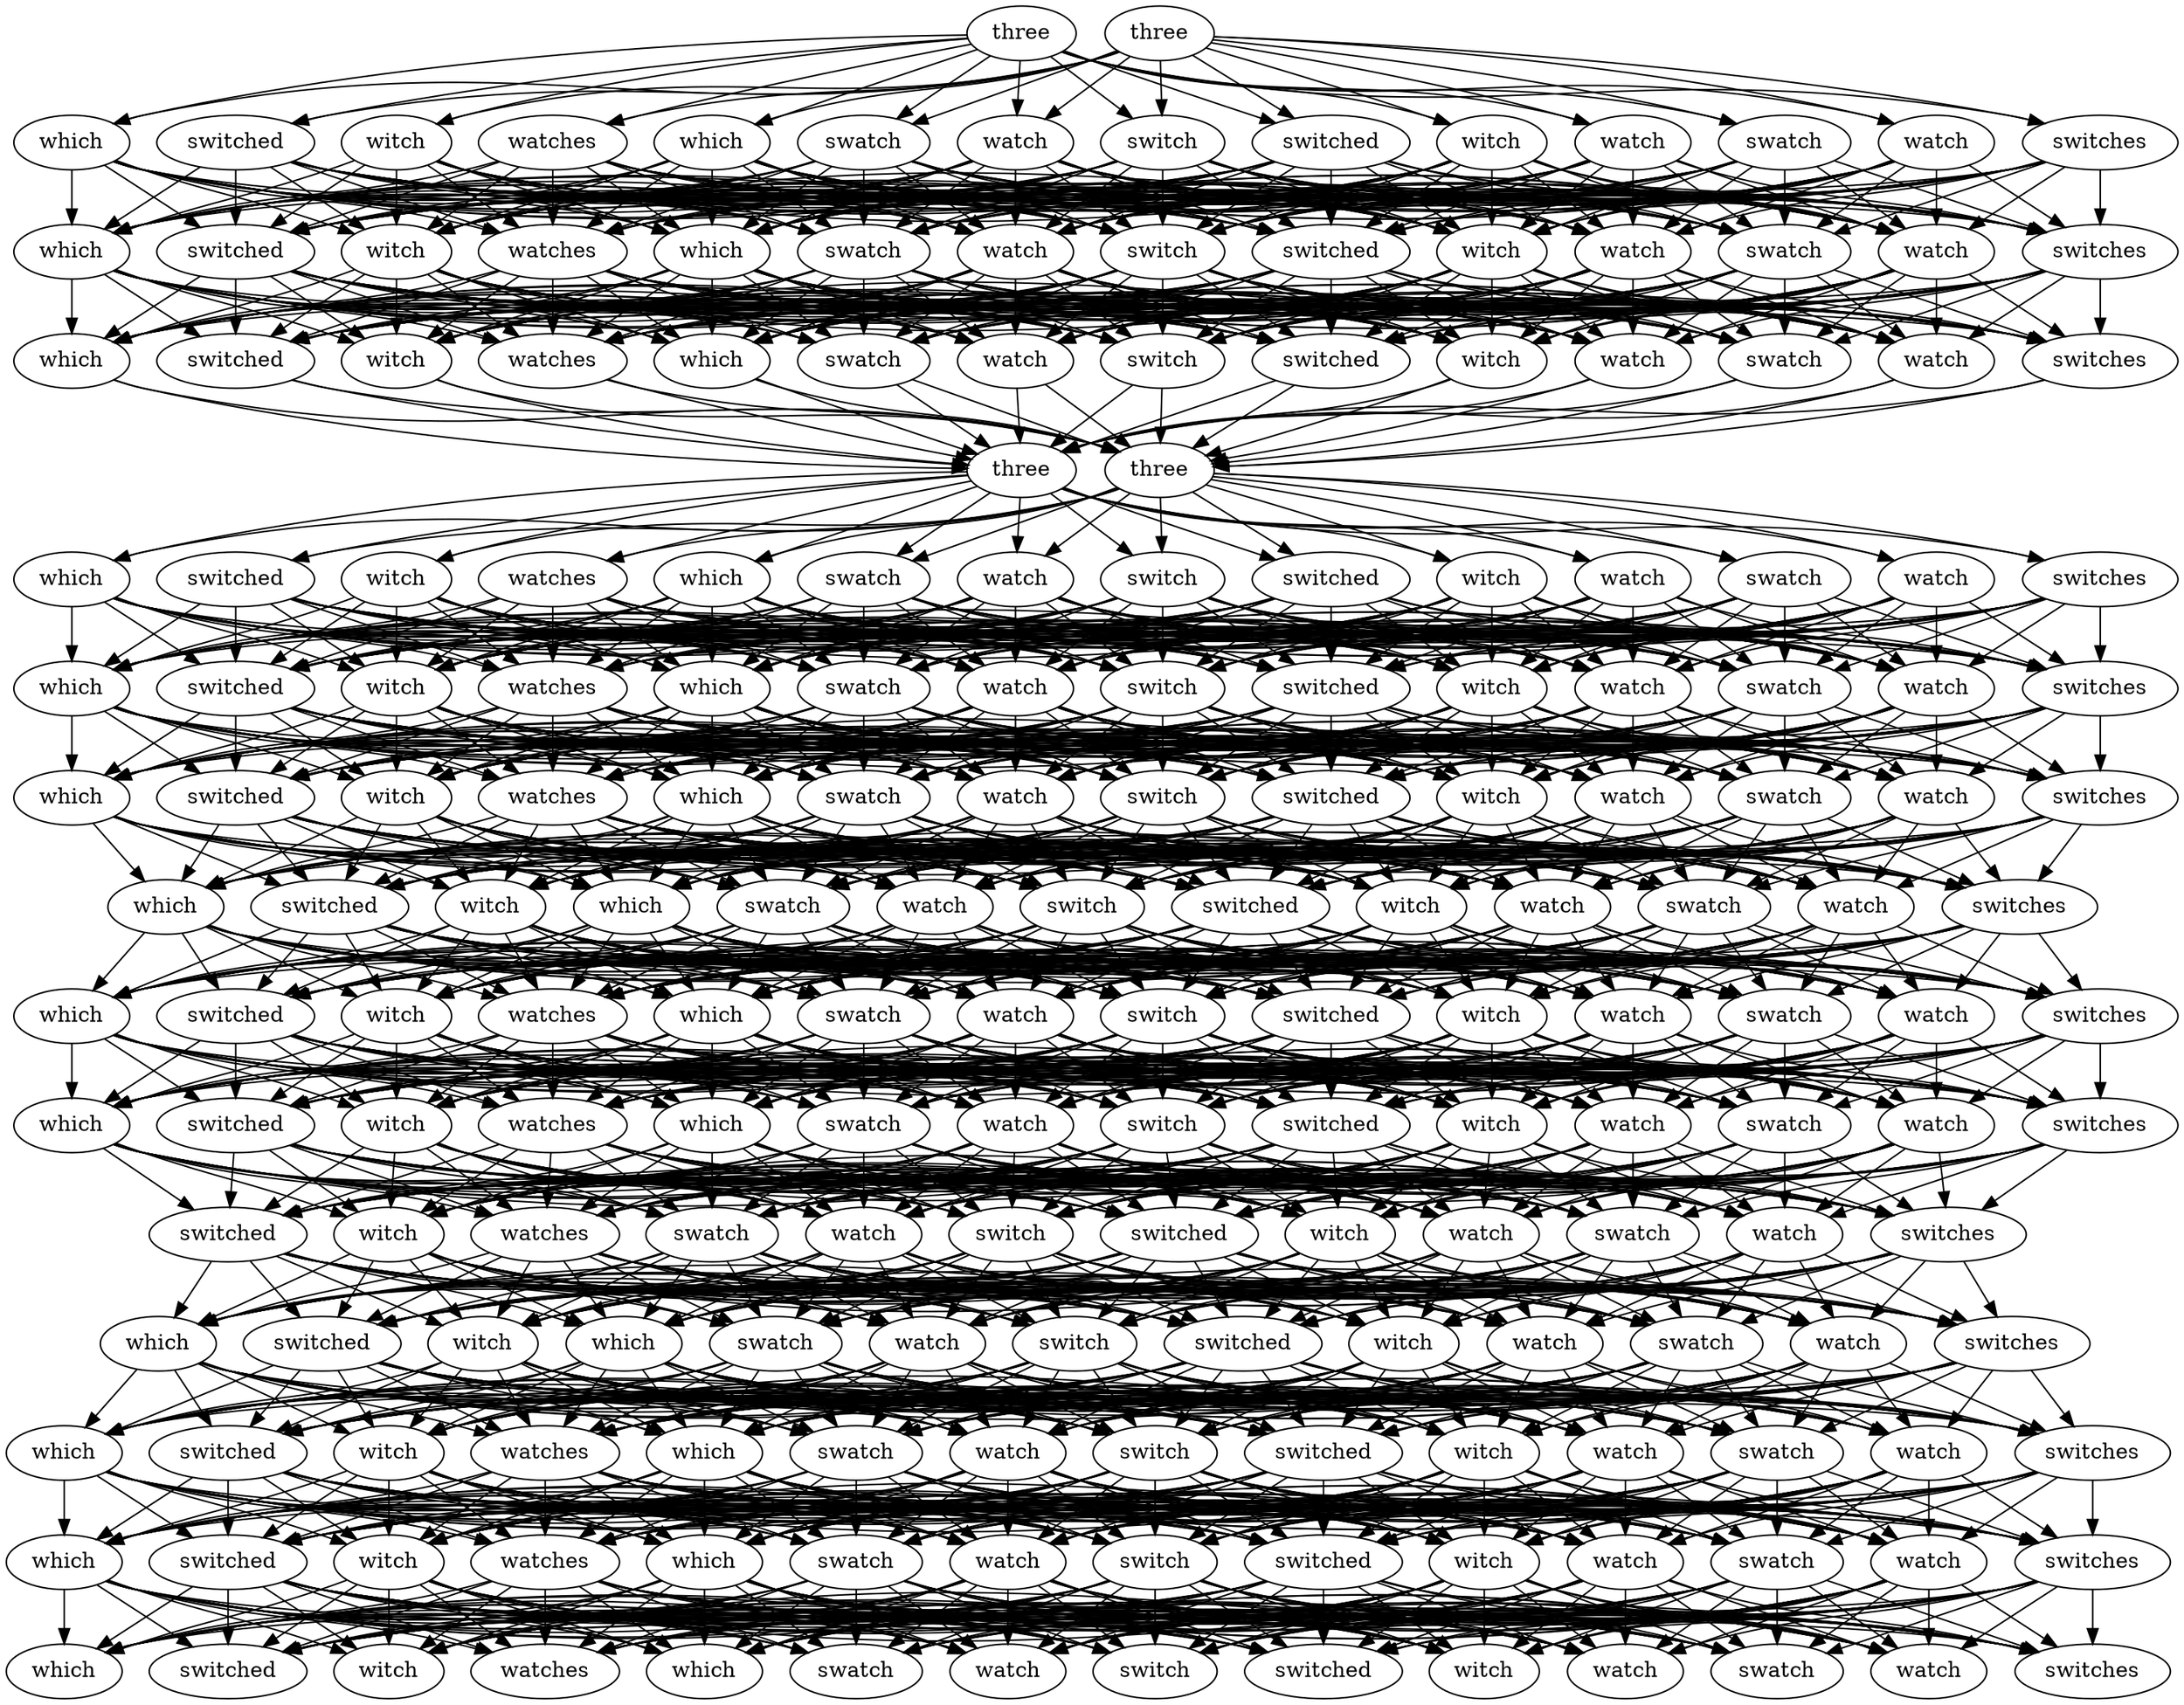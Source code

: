 digraph {
	140096289968928 [label=three]
	140096289969152 [label=three]
	140096289969656 [label=switched]
	140096289969992 [label=witch]
	140096289970048 [label=watch]
	140096289970104 [label=swatch]
	140096289970160 [label=watch]
	140096289970216 [label=switches]
	140096289970272 [label=which]
	140096289969712 [label=switched]
	140096289969768 [label=witch]
	140096289969824 [label=watches]
	140096289969880 [label=which]
	140096289969936 [label=swatch]
	140096289969600 [label=watch]
	140096289968816 [label=switch]
	140096289969208 [label=switched]
	140096289969432 [label=witch]
	140096289969264 [label=watch]
	140096289970440 [label=swatch]
	140096289970496 [label=watch]
	140096289969488 [label=switches]
	140096289970328 [label=which]
	140096289970664 [label=switched]
	140096289970776 [label=witch]
	140096289970888 [label=watches]
	140096289971000 [label=which]
	140096289971056 [label=swatch]
	140096289970552 [label=watch]
	140096289970608 [label=switch]
	140096289970944 [label=switched]
	140096289970832 [label=witch]
	140096289970720 [label=watch]
	140096289971112 [label=swatch]
	140096289971168 [label=watch]
	140096289971224 [label=switches]
	140096289971280 [label=which]
	140096289971336 [label=switched]
	140096289971392 [label=witch]
	140096289971448 [label=watches]
	140096289971504 [label=which]
	140096289971560 [label=swatch]
	140096289971616 [label=watch]
	140096289971672 [label=switch]
	140096289971728 [label=three]
	140096289971784 [label=three]
	140096289971840 [label=switched]
	140096289971896 [label=witch]
	140096289971952 [label=watch]
	140096289972008 [label=swatch]
	140096289972064 [label=watch]
	140096289972120 [label=switches]
	140096289972176 [label=which]
	140096290054216 [label=switched]
	140096290054272 [label=witch]
	140096290054328 [label=watches]
	140096290054384 [label=which]
	140096290054440 [label=swatch]
	140096290054496 [label=watch]
	140096290054552 [label=switch]
	140096290054608 [label=switched]
	140096290054664 [label=witch]
	140096290054720 [label=watch]
	140096290054776 [label=swatch]
	140096290054832 [label=watch]
	140096290054888 [label=switches]
	140096290054944 [label=which]
	140096290055000 [label=switched]
	140096290055056 [label=witch]
	140096290055112 [label=watches]
	140096290055168 [label=which]
	140096290055224 [label=swatch]
	140096290055280 [label=watch]
	140096290055336 [label=switch]
	140096290055392 [label=switched]
	140096290055448 [label=witch]
	140096290055504 [label=watch]
	140096290055560 [label=swatch]
	140096290055616 [label=watch]
	140096290055672 [label=switches]
	140096290055728 [label=which]
	140096290055784 [label=switched]
	140096290055840 [label=witch]
	140096290055896 [label=watches]
	140096290055952 [label=which]
	140096290056008 [label=swatch]
	140096290056064 [label=watch]
	140096290056120 [label=switch]
	140096290056176 [label=switched]
	140096290056232 [label=witch]
	140096290056288 [label=watch]
	140096290056344 [label=swatch]
	140096290056400 [label=watch]
	140096290056456 [label=switches]
	140096290056512 [label=which]
	140096290056568 [label=switched]
	140096290056624 [label=witch]
	140096290056680 [label=which]
	140096290056736 [label=swatch]
	140096290056792 [label=watch]
	140096290056848 [label=switch]
	140096290056904 [label=switched]
	140096290056960 [label=witch]
	140096290057016 [label=watch]
	140096290057072 [label=swatch]
	140096290057128 [label=watch]
	140096290057184 [label=switches]
	140096290057240 [label=which]
	140096290057296 [label=switched]
	140096290057352 [label=witch]
	140096290057408 [label=watches]
	140096290057464 [label=which]
	140096290057520 [label=swatch]
	140096290057576 [label=watch]
	140096290057632 [label=switch]
	140096290057688 [label=switched]
	140096290057744 [label=witch]
	140096290057800 [label=watch]
	140096290057856 [label=swatch]
	140096290057912 [label=watch]
	140096290057968 [label=switches]
	140096290058024 [label=which]
	140096290058080 [label=switched]
	140096290058136 [label=witch]
	140096290058192 [label=watches]
	140096289554504 [label=which]
	140096289554560 [label=swatch]
	140096289554616 [label=watch]
	140096289554672 [label=switch]
	140096289554728 [label=switched]
	140096289554784 [label=witch]
	140096289554840 [label=watch]
	140096289554896 [label=swatch]
	140096289554952 [label=watch]
	140096289555008 [label=switches]
	140096289555064 [label=switched]
	140096289555120 [label=witch]
	140096289555176 [label=watches]
	140096289555232 [label=swatch]
	140096289555288 [label=watch]
	140096289555344 [label=switch]
	140096289555400 [label=switched]
	140096289555456 [label=witch]
	140096289555512 [label=watch]
	140096289555568 [label=swatch]
	140096289555624 [label=watch]
	140096289555680 [label=switches]
	140096289555736 [label=which]
	140096289555792 [label=switched]
	140096289555848 [label=witch]
	140096289555904 [label=which]
	140096289555960 [label=swatch]
	140096289556016 [label=watch]
	140096289556072 [label=switch]
	140096289556128 [label=switched]
	140096289556184 [label=witch]
	140096289556240 [label=watch]
	140096289556296 [label=swatch]
	140096289556352 [label=watch]
	140096289556408 [label=switches]
	140096289556464 [label=which]
	140096289556520 [label=switched]
	140096289556576 [label=witch]
	140096289556632 [label=watches]
	140096289556688 [label=which]
	140096289556744 [label=swatch]
	140096289556800 [label=watch]
	140096289556856 [label=switch]
	140096289556912 [label=switched]
	140096289556968 [label=witch]
	140096289557024 [label=watch]
	140096289557080 [label=swatch]
	140096289557136 [label=watch]
	140096289557192 [label=switches]
	140096289557248 [label=which]
	140096289557304 [label=switched]
	140096289557360 [label=witch]
	140096289557416 [label=watches]
	140096289557472 [label=which]
	140096289557528 [label=swatch]
	140096289557584 [label=watch]
	140096289557640 [label=switch]
	140096289557696 [label=switched]
	140096289557752 [label=witch]
	140096289557808 [label=watch]
	140096289557864 [label=swatch]
	140096289557920 [label=watch]
	140096289557976 [label=switches]
	140096289558032 [label=which]
	140096289558088 [label=switched]
	140096289558144 [label=witch]
	140096289558200 [label=watches]
	140096289558256 [label=which]
	140096289558312 [label=swatch]
	140096289558368 [label=watch]
	140096289558424 [label=switch]
	140096289968928 -> 140096289969656 [constaint=false]
	140096289969656 -> 140096289969208 [constaint=false]
	140096289969208 -> 140096289970944 [constaint=false]
	140096289970944 -> 140096289971728 [constaint=false]
	140096289971728 -> 140096289971840 [constaint=false]
	140096289971840 -> 140096290054608 [constaint=false]
	140096290054608 -> 140096290055392 [constaint=false]
	140096290055392 -> 140096290056176 [constaint=false]
	140096290056176 -> 140096290056904 [constaint=false]
	140096290056904 -> 140096290057688 [constaint=false]
	140096290057688 -> 140096289554728 [constaint=false]
	140096289554728 -> 140096289555400 [constaint=false]
	140096289555400 -> 140096289556128 [constaint=false]
	140096289556128 -> 140096289556912 [constaint=false]
	140096289556912 -> 140096289557696 [constaint=false]
	140096289556912 -> 140096289557752 [constaint=false]
	140096289556912 -> 140096289557808 [constaint=false]
	140096289556912 -> 140096289557864 [constaint=false]
	140096289556912 -> 140096289557920 [constaint=false]
	140096289556912 -> 140096289557976 [constaint=false]
	140096289556912 -> 140096289558032 [constaint=false]
	140096289556912 -> 140096289558088 [constaint=false]
	140096289556912 -> 140096289558144 [constaint=false]
	140096289556912 -> 140096289558200 [constaint=false]
	140096289556912 -> 140096289558256 [constaint=false]
	140096289556912 -> 140096289558312 [constaint=false]
	140096289556912 -> 140096289558368 [constaint=false]
	140096289556912 -> 140096289558424 [constaint=false]
	140096289556128 -> 140096289556968 [constaint=false]
	140096289556968 -> 140096289557696 [constaint=false]
	140096289556968 -> 140096289557752 [constaint=false]
	140096289556968 -> 140096289557808 [constaint=false]
	140096289556968 -> 140096289557864 [constaint=false]
	140096289556968 -> 140096289557920 [constaint=false]
	140096289556968 -> 140096289557976 [constaint=false]
	140096289556968 -> 140096289558032 [constaint=false]
	140096289556968 -> 140096289558088 [constaint=false]
	140096289556968 -> 140096289558144 [constaint=false]
	140096289556968 -> 140096289558200 [constaint=false]
	140096289556968 -> 140096289558256 [constaint=false]
	140096289556968 -> 140096289558312 [constaint=false]
	140096289556968 -> 140096289558368 [constaint=false]
	140096289556968 -> 140096289558424 [constaint=false]
	140096289556128 -> 140096289557024 [constaint=false]
	140096289557024 -> 140096289557696 [constaint=false]
	140096289557024 -> 140096289557752 [constaint=false]
	140096289557024 -> 140096289557808 [constaint=false]
	140096289557024 -> 140096289557864 [constaint=false]
	140096289557024 -> 140096289557920 [constaint=false]
	140096289557024 -> 140096289557976 [constaint=false]
	140096289557024 -> 140096289558032 [constaint=false]
	140096289557024 -> 140096289558088 [constaint=false]
	140096289557024 -> 140096289558144 [constaint=false]
	140096289557024 -> 140096289558200 [constaint=false]
	140096289557024 -> 140096289558256 [constaint=false]
	140096289557024 -> 140096289558312 [constaint=false]
	140096289557024 -> 140096289558368 [constaint=false]
	140096289557024 -> 140096289558424 [constaint=false]
	140096289556128 -> 140096289557080 [constaint=false]
	140096289557080 -> 140096289557696 [constaint=false]
	140096289557080 -> 140096289557752 [constaint=false]
	140096289557080 -> 140096289557808 [constaint=false]
	140096289557080 -> 140096289557864 [constaint=false]
	140096289557080 -> 140096289557920 [constaint=false]
	140096289557080 -> 140096289557976 [constaint=false]
	140096289557080 -> 140096289558032 [constaint=false]
	140096289557080 -> 140096289558088 [constaint=false]
	140096289557080 -> 140096289558144 [constaint=false]
	140096289557080 -> 140096289558200 [constaint=false]
	140096289557080 -> 140096289558256 [constaint=false]
	140096289557080 -> 140096289558312 [constaint=false]
	140096289557080 -> 140096289558368 [constaint=false]
	140096289557080 -> 140096289558424 [constaint=false]
	140096289556128 -> 140096289557136 [constaint=false]
	140096289557136 -> 140096289557696 [constaint=false]
	140096289557136 -> 140096289557752 [constaint=false]
	140096289557136 -> 140096289557808 [constaint=false]
	140096289557136 -> 140096289557864 [constaint=false]
	140096289557136 -> 140096289557920 [constaint=false]
	140096289557136 -> 140096289557976 [constaint=false]
	140096289557136 -> 140096289558032 [constaint=false]
	140096289557136 -> 140096289558088 [constaint=false]
	140096289557136 -> 140096289558144 [constaint=false]
	140096289557136 -> 140096289558200 [constaint=false]
	140096289557136 -> 140096289558256 [constaint=false]
	140096289557136 -> 140096289558312 [constaint=false]
	140096289557136 -> 140096289558368 [constaint=false]
	140096289557136 -> 140096289558424 [constaint=false]
	140096289556128 -> 140096289557192 [constaint=false]
	140096289557192 -> 140096289557696 [constaint=false]
	140096289557192 -> 140096289557752 [constaint=false]
	140096289557192 -> 140096289557808 [constaint=false]
	140096289557192 -> 140096289557864 [constaint=false]
	140096289557192 -> 140096289557920 [constaint=false]
	140096289557192 -> 140096289557976 [constaint=false]
	140096289557192 -> 140096289558032 [constaint=false]
	140096289557192 -> 140096289558088 [constaint=false]
	140096289557192 -> 140096289558144 [constaint=false]
	140096289557192 -> 140096289558200 [constaint=false]
	140096289557192 -> 140096289558256 [constaint=false]
	140096289557192 -> 140096289558312 [constaint=false]
	140096289557192 -> 140096289558368 [constaint=false]
	140096289557192 -> 140096289558424 [constaint=false]
	140096289556128 -> 140096289557248 [constaint=false]
	140096289557248 -> 140096289557696 [constaint=false]
	140096289557248 -> 140096289557752 [constaint=false]
	140096289557248 -> 140096289557808 [constaint=false]
	140096289557248 -> 140096289557864 [constaint=false]
	140096289557248 -> 140096289557920 [constaint=false]
	140096289557248 -> 140096289557976 [constaint=false]
	140096289557248 -> 140096289558032 [constaint=false]
	140096289557248 -> 140096289558088 [constaint=false]
	140096289557248 -> 140096289558144 [constaint=false]
	140096289557248 -> 140096289558200 [constaint=false]
	140096289557248 -> 140096289558256 [constaint=false]
	140096289557248 -> 140096289558312 [constaint=false]
	140096289557248 -> 140096289558368 [constaint=false]
	140096289557248 -> 140096289558424 [constaint=false]
	140096289556128 -> 140096289557304 [constaint=false]
	140096289557304 -> 140096289557696 [constaint=false]
	140096289557304 -> 140096289557752 [constaint=false]
	140096289557304 -> 140096289557808 [constaint=false]
	140096289557304 -> 140096289557864 [constaint=false]
	140096289557304 -> 140096289557920 [constaint=false]
	140096289557304 -> 140096289557976 [constaint=false]
	140096289557304 -> 140096289558032 [constaint=false]
	140096289557304 -> 140096289558088 [constaint=false]
	140096289557304 -> 140096289558144 [constaint=false]
	140096289557304 -> 140096289558200 [constaint=false]
	140096289557304 -> 140096289558256 [constaint=false]
	140096289557304 -> 140096289558312 [constaint=false]
	140096289557304 -> 140096289558368 [constaint=false]
	140096289557304 -> 140096289558424 [constaint=false]
	140096289556128 -> 140096289557360 [constaint=false]
	140096289557360 -> 140096289557696 [constaint=false]
	140096289557360 -> 140096289557752 [constaint=false]
	140096289557360 -> 140096289557808 [constaint=false]
	140096289557360 -> 140096289557864 [constaint=false]
	140096289557360 -> 140096289557920 [constaint=false]
	140096289557360 -> 140096289557976 [constaint=false]
	140096289557360 -> 140096289558032 [constaint=false]
	140096289557360 -> 140096289558088 [constaint=false]
	140096289557360 -> 140096289558144 [constaint=false]
	140096289557360 -> 140096289558200 [constaint=false]
	140096289557360 -> 140096289558256 [constaint=false]
	140096289557360 -> 140096289558312 [constaint=false]
	140096289557360 -> 140096289558368 [constaint=false]
	140096289557360 -> 140096289558424 [constaint=false]
	140096289556128 -> 140096289557416 [constaint=false]
	140096289557416 -> 140096289557696 [constaint=false]
	140096289557416 -> 140096289557752 [constaint=false]
	140096289557416 -> 140096289557808 [constaint=false]
	140096289557416 -> 140096289557864 [constaint=false]
	140096289557416 -> 140096289557920 [constaint=false]
	140096289557416 -> 140096289557976 [constaint=false]
	140096289557416 -> 140096289558032 [constaint=false]
	140096289557416 -> 140096289558088 [constaint=false]
	140096289557416 -> 140096289558144 [constaint=false]
	140096289557416 -> 140096289558200 [constaint=false]
	140096289557416 -> 140096289558256 [constaint=false]
	140096289557416 -> 140096289558312 [constaint=false]
	140096289557416 -> 140096289558368 [constaint=false]
	140096289557416 -> 140096289558424 [constaint=false]
	140096289556128 -> 140096289557472 [constaint=false]
	140096289557472 -> 140096289557696 [constaint=false]
	140096289557472 -> 140096289557752 [constaint=false]
	140096289557472 -> 140096289557808 [constaint=false]
	140096289557472 -> 140096289557864 [constaint=false]
	140096289557472 -> 140096289557920 [constaint=false]
	140096289557472 -> 140096289557976 [constaint=false]
	140096289557472 -> 140096289558032 [constaint=false]
	140096289557472 -> 140096289558088 [constaint=false]
	140096289557472 -> 140096289558144 [constaint=false]
	140096289557472 -> 140096289558200 [constaint=false]
	140096289557472 -> 140096289558256 [constaint=false]
	140096289557472 -> 140096289558312 [constaint=false]
	140096289557472 -> 140096289558368 [constaint=false]
	140096289557472 -> 140096289558424 [constaint=false]
	140096289556128 -> 140096289557528 [constaint=false]
	140096289557528 -> 140096289557696 [constaint=false]
	140096289557528 -> 140096289557752 [constaint=false]
	140096289557528 -> 140096289557808 [constaint=false]
	140096289557528 -> 140096289557864 [constaint=false]
	140096289557528 -> 140096289557920 [constaint=false]
	140096289557528 -> 140096289557976 [constaint=false]
	140096289557528 -> 140096289558032 [constaint=false]
	140096289557528 -> 140096289558088 [constaint=false]
	140096289557528 -> 140096289558144 [constaint=false]
	140096289557528 -> 140096289558200 [constaint=false]
	140096289557528 -> 140096289558256 [constaint=false]
	140096289557528 -> 140096289558312 [constaint=false]
	140096289557528 -> 140096289558368 [constaint=false]
	140096289557528 -> 140096289558424 [constaint=false]
	140096289556128 -> 140096289557584 [constaint=false]
	140096289557584 -> 140096289557696 [constaint=false]
	140096289557584 -> 140096289557752 [constaint=false]
	140096289557584 -> 140096289557808 [constaint=false]
	140096289557584 -> 140096289557864 [constaint=false]
	140096289557584 -> 140096289557920 [constaint=false]
	140096289557584 -> 140096289557976 [constaint=false]
	140096289557584 -> 140096289558032 [constaint=false]
	140096289557584 -> 140096289558088 [constaint=false]
	140096289557584 -> 140096289558144 [constaint=false]
	140096289557584 -> 140096289558200 [constaint=false]
	140096289557584 -> 140096289558256 [constaint=false]
	140096289557584 -> 140096289558312 [constaint=false]
	140096289557584 -> 140096289558368 [constaint=false]
	140096289557584 -> 140096289558424 [constaint=false]
	140096289556128 -> 140096289557640 [constaint=false]
	140096289557640 -> 140096289557696 [constaint=false]
	140096289557640 -> 140096289557752 [constaint=false]
	140096289557640 -> 140096289557808 [constaint=false]
	140096289557640 -> 140096289557864 [constaint=false]
	140096289557640 -> 140096289557920 [constaint=false]
	140096289557640 -> 140096289557976 [constaint=false]
	140096289557640 -> 140096289558032 [constaint=false]
	140096289557640 -> 140096289558088 [constaint=false]
	140096289557640 -> 140096289558144 [constaint=false]
	140096289557640 -> 140096289558200 [constaint=false]
	140096289557640 -> 140096289558256 [constaint=false]
	140096289557640 -> 140096289558312 [constaint=false]
	140096289557640 -> 140096289558368 [constaint=false]
	140096289557640 -> 140096289558424 [constaint=false]
	140096289555400 -> 140096289556184 [constaint=false]
	140096289556184 -> 140096289556912 [constaint=false]
	140096289556184 -> 140096289556968 [constaint=false]
	140096289556184 -> 140096289557024 [constaint=false]
	140096289556184 -> 140096289557080 [constaint=false]
	140096289556184 -> 140096289557136 [constaint=false]
	140096289556184 -> 140096289557192 [constaint=false]
	140096289556184 -> 140096289557248 [constaint=false]
	140096289556184 -> 140096289557304 [constaint=false]
	140096289556184 -> 140096289557360 [constaint=false]
	140096289556184 -> 140096289557416 [constaint=false]
	140096289556184 -> 140096289557472 [constaint=false]
	140096289556184 -> 140096289557528 [constaint=false]
	140096289556184 -> 140096289557584 [constaint=false]
	140096289556184 -> 140096289557640 [constaint=false]
	140096289555400 -> 140096289556240 [constaint=false]
	140096289556240 -> 140096289556912 [constaint=false]
	140096289556240 -> 140096289556968 [constaint=false]
	140096289556240 -> 140096289557024 [constaint=false]
	140096289556240 -> 140096289557080 [constaint=false]
	140096289556240 -> 140096289557136 [constaint=false]
	140096289556240 -> 140096289557192 [constaint=false]
	140096289556240 -> 140096289557248 [constaint=false]
	140096289556240 -> 140096289557304 [constaint=false]
	140096289556240 -> 140096289557360 [constaint=false]
	140096289556240 -> 140096289557416 [constaint=false]
	140096289556240 -> 140096289557472 [constaint=false]
	140096289556240 -> 140096289557528 [constaint=false]
	140096289556240 -> 140096289557584 [constaint=false]
	140096289556240 -> 140096289557640 [constaint=false]
	140096289555400 -> 140096289556296 [constaint=false]
	140096289556296 -> 140096289556912 [constaint=false]
	140096289556296 -> 140096289556968 [constaint=false]
	140096289556296 -> 140096289557024 [constaint=false]
	140096289556296 -> 140096289557080 [constaint=false]
	140096289556296 -> 140096289557136 [constaint=false]
	140096289556296 -> 140096289557192 [constaint=false]
	140096289556296 -> 140096289557248 [constaint=false]
	140096289556296 -> 140096289557304 [constaint=false]
	140096289556296 -> 140096289557360 [constaint=false]
	140096289556296 -> 140096289557416 [constaint=false]
	140096289556296 -> 140096289557472 [constaint=false]
	140096289556296 -> 140096289557528 [constaint=false]
	140096289556296 -> 140096289557584 [constaint=false]
	140096289556296 -> 140096289557640 [constaint=false]
	140096289555400 -> 140096289556352 [constaint=false]
	140096289556352 -> 140096289556912 [constaint=false]
	140096289556352 -> 140096289556968 [constaint=false]
	140096289556352 -> 140096289557024 [constaint=false]
	140096289556352 -> 140096289557080 [constaint=false]
	140096289556352 -> 140096289557136 [constaint=false]
	140096289556352 -> 140096289557192 [constaint=false]
	140096289556352 -> 140096289557248 [constaint=false]
	140096289556352 -> 140096289557304 [constaint=false]
	140096289556352 -> 140096289557360 [constaint=false]
	140096289556352 -> 140096289557416 [constaint=false]
	140096289556352 -> 140096289557472 [constaint=false]
	140096289556352 -> 140096289557528 [constaint=false]
	140096289556352 -> 140096289557584 [constaint=false]
	140096289556352 -> 140096289557640 [constaint=false]
	140096289555400 -> 140096289556408 [constaint=false]
	140096289556408 -> 140096289556912 [constaint=false]
	140096289556408 -> 140096289556968 [constaint=false]
	140096289556408 -> 140096289557024 [constaint=false]
	140096289556408 -> 140096289557080 [constaint=false]
	140096289556408 -> 140096289557136 [constaint=false]
	140096289556408 -> 140096289557192 [constaint=false]
	140096289556408 -> 140096289557248 [constaint=false]
	140096289556408 -> 140096289557304 [constaint=false]
	140096289556408 -> 140096289557360 [constaint=false]
	140096289556408 -> 140096289557416 [constaint=false]
	140096289556408 -> 140096289557472 [constaint=false]
	140096289556408 -> 140096289557528 [constaint=false]
	140096289556408 -> 140096289557584 [constaint=false]
	140096289556408 -> 140096289557640 [constaint=false]
	140096289555400 -> 140096289556464 [constaint=false]
	140096289556464 -> 140096289556912 [constaint=false]
	140096289556464 -> 140096289556968 [constaint=false]
	140096289556464 -> 140096289557024 [constaint=false]
	140096289556464 -> 140096289557080 [constaint=false]
	140096289556464 -> 140096289557136 [constaint=false]
	140096289556464 -> 140096289557192 [constaint=false]
	140096289556464 -> 140096289557248 [constaint=false]
	140096289556464 -> 140096289557304 [constaint=false]
	140096289556464 -> 140096289557360 [constaint=false]
	140096289556464 -> 140096289557416 [constaint=false]
	140096289556464 -> 140096289557472 [constaint=false]
	140096289556464 -> 140096289557528 [constaint=false]
	140096289556464 -> 140096289557584 [constaint=false]
	140096289556464 -> 140096289557640 [constaint=false]
	140096289555400 -> 140096289556520 [constaint=false]
	140096289556520 -> 140096289556912 [constaint=false]
	140096289556520 -> 140096289556968 [constaint=false]
	140096289556520 -> 140096289557024 [constaint=false]
	140096289556520 -> 140096289557080 [constaint=false]
	140096289556520 -> 140096289557136 [constaint=false]
	140096289556520 -> 140096289557192 [constaint=false]
	140096289556520 -> 140096289557248 [constaint=false]
	140096289556520 -> 140096289557304 [constaint=false]
	140096289556520 -> 140096289557360 [constaint=false]
	140096289556520 -> 140096289557416 [constaint=false]
	140096289556520 -> 140096289557472 [constaint=false]
	140096289556520 -> 140096289557528 [constaint=false]
	140096289556520 -> 140096289557584 [constaint=false]
	140096289556520 -> 140096289557640 [constaint=false]
	140096289555400 -> 140096289556576 [constaint=false]
	140096289556576 -> 140096289556912 [constaint=false]
	140096289556576 -> 140096289556968 [constaint=false]
	140096289556576 -> 140096289557024 [constaint=false]
	140096289556576 -> 140096289557080 [constaint=false]
	140096289556576 -> 140096289557136 [constaint=false]
	140096289556576 -> 140096289557192 [constaint=false]
	140096289556576 -> 140096289557248 [constaint=false]
	140096289556576 -> 140096289557304 [constaint=false]
	140096289556576 -> 140096289557360 [constaint=false]
	140096289556576 -> 140096289557416 [constaint=false]
	140096289556576 -> 140096289557472 [constaint=false]
	140096289556576 -> 140096289557528 [constaint=false]
	140096289556576 -> 140096289557584 [constaint=false]
	140096289556576 -> 140096289557640 [constaint=false]
	140096289555400 -> 140096289556632 [constaint=false]
	140096289556632 -> 140096289556912 [constaint=false]
	140096289556632 -> 140096289556968 [constaint=false]
	140096289556632 -> 140096289557024 [constaint=false]
	140096289556632 -> 140096289557080 [constaint=false]
	140096289556632 -> 140096289557136 [constaint=false]
	140096289556632 -> 140096289557192 [constaint=false]
	140096289556632 -> 140096289557248 [constaint=false]
	140096289556632 -> 140096289557304 [constaint=false]
	140096289556632 -> 140096289557360 [constaint=false]
	140096289556632 -> 140096289557416 [constaint=false]
	140096289556632 -> 140096289557472 [constaint=false]
	140096289556632 -> 140096289557528 [constaint=false]
	140096289556632 -> 140096289557584 [constaint=false]
	140096289556632 -> 140096289557640 [constaint=false]
	140096289555400 -> 140096289556688 [constaint=false]
	140096289556688 -> 140096289556912 [constaint=false]
	140096289556688 -> 140096289556968 [constaint=false]
	140096289556688 -> 140096289557024 [constaint=false]
	140096289556688 -> 140096289557080 [constaint=false]
	140096289556688 -> 140096289557136 [constaint=false]
	140096289556688 -> 140096289557192 [constaint=false]
	140096289556688 -> 140096289557248 [constaint=false]
	140096289556688 -> 140096289557304 [constaint=false]
	140096289556688 -> 140096289557360 [constaint=false]
	140096289556688 -> 140096289557416 [constaint=false]
	140096289556688 -> 140096289557472 [constaint=false]
	140096289556688 -> 140096289557528 [constaint=false]
	140096289556688 -> 140096289557584 [constaint=false]
	140096289556688 -> 140096289557640 [constaint=false]
	140096289555400 -> 140096289556744 [constaint=false]
	140096289556744 -> 140096289556912 [constaint=false]
	140096289556744 -> 140096289556968 [constaint=false]
	140096289556744 -> 140096289557024 [constaint=false]
	140096289556744 -> 140096289557080 [constaint=false]
	140096289556744 -> 140096289557136 [constaint=false]
	140096289556744 -> 140096289557192 [constaint=false]
	140096289556744 -> 140096289557248 [constaint=false]
	140096289556744 -> 140096289557304 [constaint=false]
	140096289556744 -> 140096289557360 [constaint=false]
	140096289556744 -> 140096289557416 [constaint=false]
	140096289556744 -> 140096289557472 [constaint=false]
	140096289556744 -> 140096289557528 [constaint=false]
	140096289556744 -> 140096289557584 [constaint=false]
	140096289556744 -> 140096289557640 [constaint=false]
	140096289555400 -> 140096289556800 [constaint=false]
	140096289556800 -> 140096289556912 [constaint=false]
	140096289556800 -> 140096289556968 [constaint=false]
	140096289556800 -> 140096289557024 [constaint=false]
	140096289556800 -> 140096289557080 [constaint=false]
	140096289556800 -> 140096289557136 [constaint=false]
	140096289556800 -> 140096289557192 [constaint=false]
	140096289556800 -> 140096289557248 [constaint=false]
	140096289556800 -> 140096289557304 [constaint=false]
	140096289556800 -> 140096289557360 [constaint=false]
	140096289556800 -> 140096289557416 [constaint=false]
	140096289556800 -> 140096289557472 [constaint=false]
	140096289556800 -> 140096289557528 [constaint=false]
	140096289556800 -> 140096289557584 [constaint=false]
	140096289556800 -> 140096289557640 [constaint=false]
	140096289555400 -> 140096289556856 [constaint=false]
	140096289556856 -> 140096289556912 [constaint=false]
	140096289556856 -> 140096289556968 [constaint=false]
	140096289556856 -> 140096289557024 [constaint=false]
	140096289556856 -> 140096289557080 [constaint=false]
	140096289556856 -> 140096289557136 [constaint=false]
	140096289556856 -> 140096289557192 [constaint=false]
	140096289556856 -> 140096289557248 [constaint=false]
	140096289556856 -> 140096289557304 [constaint=false]
	140096289556856 -> 140096289557360 [constaint=false]
	140096289556856 -> 140096289557416 [constaint=false]
	140096289556856 -> 140096289557472 [constaint=false]
	140096289556856 -> 140096289557528 [constaint=false]
	140096289556856 -> 140096289557584 [constaint=false]
	140096289556856 -> 140096289557640 [constaint=false]
	140096289554728 -> 140096289555456 [constaint=false]
	140096289555456 -> 140096289556128 [constaint=false]
	140096289555456 -> 140096289556184 [constaint=false]
	140096289555456 -> 140096289556240 [constaint=false]
	140096289555456 -> 140096289556296 [constaint=false]
	140096289555456 -> 140096289556352 [constaint=false]
	140096289555456 -> 140096289556408 [constaint=false]
	140096289555456 -> 140096289556464 [constaint=false]
	140096289555456 -> 140096289556520 [constaint=false]
	140096289555456 -> 140096289556576 [constaint=false]
	140096289555456 -> 140096289556632 [constaint=false]
	140096289555456 -> 140096289556688 [constaint=false]
	140096289555456 -> 140096289556744 [constaint=false]
	140096289555456 -> 140096289556800 [constaint=false]
	140096289555456 -> 140096289556856 [constaint=false]
	140096289554728 -> 140096289555512 [constaint=false]
	140096289555512 -> 140096289556128 [constaint=false]
	140096289555512 -> 140096289556184 [constaint=false]
	140096289555512 -> 140096289556240 [constaint=false]
	140096289555512 -> 140096289556296 [constaint=false]
	140096289555512 -> 140096289556352 [constaint=false]
	140096289555512 -> 140096289556408 [constaint=false]
	140096289555512 -> 140096289556464 [constaint=false]
	140096289555512 -> 140096289556520 [constaint=false]
	140096289555512 -> 140096289556576 [constaint=false]
	140096289555512 -> 140096289556632 [constaint=false]
	140096289555512 -> 140096289556688 [constaint=false]
	140096289555512 -> 140096289556744 [constaint=false]
	140096289555512 -> 140096289556800 [constaint=false]
	140096289555512 -> 140096289556856 [constaint=false]
	140096289554728 -> 140096289555568 [constaint=false]
	140096289555568 -> 140096289556128 [constaint=false]
	140096289555568 -> 140096289556184 [constaint=false]
	140096289555568 -> 140096289556240 [constaint=false]
	140096289555568 -> 140096289556296 [constaint=false]
	140096289555568 -> 140096289556352 [constaint=false]
	140096289555568 -> 140096289556408 [constaint=false]
	140096289555568 -> 140096289556464 [constaint=false]
	140096289555568 -> 140096289556520 [constaint=false]
	140096289555568 -> 140096289556576 [constaint=false]
	140096289555568 -> 140096289556632 [constaint=false]
	140096289555568 -> 140096289556688 [constaint=false]
	140096289555568 -> 140096289556744 [constaint=false]
	140096289555568 -> 140096289556800 [constaint=false]
	140096289555568 -> 140096289556856 [constaint=false]
	140096289554728 -> 140096289555624 [constaint=false]
	140096289555624 -> 140096289556128 [constaint=false]
	140096289555624 -> 140096289556184 [constaint=false]
	140096289555624 -> 140096289556240 [constaint=false]
	140096289555624 -> 140096289556296 [constaint=false]
	140096289555624 -> 140096289556352 [constaint=false]
	140096289555624 -> 140096289556408 [constaint=false]
	140096289555624 -> 140096289556464 [constaint=false]
	140096289555624 -> 140096289556520 [constaint=false]
	140096289555624 -> 140096289556576 [constaint=false]
	140096289555624 -> 140096289556632 [constaint=false]
	140096289555624 -> 140096289556688 [constaint=false]
	140096289555624 -> 140096289556744 [constaint=false]
	140096289555624 -> 140096289556800 [constaint=false]
	140096289555624 -> 140096289556856 [constaint=false]
	140096289554728 -> 140096289555680 [constaint=false]
	140096289555680 -> 140096289556128 [constaint=false]
	140096289555680 -> 140096289556184 [constaint=false]
	140096289555680 -> 140096289556240 [constaint=false]
	140096289555680 -> 140096289556296 [constaint=false]
	140096289555680 -> 140096289556352 [constaint=false]
	140096289555680 -> 140096289556408 [constaint=false]
	140096289555680 -> 140096289556464 [constaint=false]
	140096289555680 -> 140096289556520 [constaint=false]
	140096289555680 -> 140096289556576 [constaint=false]
	140096289555680 -> 140096289556632 [constaint=false]
	140096289555680 -> 140096289556688 [constaint=false]
	140096289555680 -> 140096289556744 [constaint=false]
	140096289555680 -> 140096289556800 [constaint=false]
	140096289555680 -> 140096289556856 [constaint=false]
	140096289554728 -> 140096289555736 [constaint=false]
	140096289555736 -> 140096289556128 [constaint=false]
	140096289555736 -> 140096289556184 [constaint=false]
	140096289555736 -> 140096289556240 [constaint=false]
	140096289555736 -> 140096289556296 [constaint=false]
	140096289555736 -> 140096289556352 [constaint=false]
	140096289555736 -> 140096289556408 [constaint=false]
	140096289555736 -> 140096289556464 [constaint=false]
	140096289555736 -> 140096289556520 [constaint=false]
	140096289555736 -> 140096289556576 [constaint=false]
	140096289555736 -> 140096289556632 [constaint=false]
	140096289555736 -> 140096289556688 [constaint=false]
	140096289555736 -> 140096289556744 [constaint=false]
	140096289555736 -> 140096289556800 [constaint=false]
	140096289555736 -> 140096289556856 [constaint=false]
	140096289554728 -> 140096289555792 [constaint=false]
	140096289555792 -> 140096289556128 [constaint=false]
	140096289555792 -> 140096289556184 [constaint=false]
	140096289555792 -> 140096289556240 [constaint=false]
	140096289555792 -> 140096289556296 [constaint=false]
	140096289555792 -> 140096289556352 [constaint=false]
	140096289555792 -> 140096289556408 [constaint=false]
	140096289555792 -> 140096289556464 [constaint=false]
	140096289555792 -> 140096289556520 [constaint=false]
	140096289555792 -> 140096289556576 [constaint=false]
	140096289555792 -> 140096289556632 [constaint=false]
	140096289555792 -> 140096289556688 [constaint=false]
	140096289555792 -> 140096289556744 [constaint=false]
	140096289555792 -> 140096289556800 [constaint=false]
	140096289555792 -> 140096289556856 [constaint=false]
	140096289554728 -> 140096289555848 [constaint=false]
	140096289555848 -> 140096289556128 [constaint=false]
	140096289555848 -> 140096289556184 [constaint=false]
	140096289555848 -> 140096289556240 [constaint=false]
	140096289555848 -> 140096289556296 [constaint=false]
	140096289555848 -> 140096289556352 [constaint=false]
	140096289555848 -> 140096289556408 [constaint=false]
	140096289555848 -> 140096289556464 [constaint=false]
	140096289555848 -> 140096289556520 [constaint=false]
	140096289555848 -> 140096289556576 [constaint=false]
	140096289555848 -> 140096289556632 [constaint=false]
	140096289555848 -> 140096289556688 [constaint=false]
	140096289555848 -> 140096289556744 [constaint=false]
	140096289555848 -> 140096289556800 [constaint=false]
	140096289555848 -> 140096289556856 [constaint=false]
	140096289554728 -> 140096289555904 [constaint=false]
	140096289555904 -> 140096289556128 [constaint=false]
	140096289555904 -> 140096289556184 [constaint=false]
	140096289555904 -> 140096289556240 [constaint=false]
	140096289555904 -> 140096289556296 [constaint=false]
	140096289555904 -> 140096289556352 [constaint=false]
	140096289555904 -> 140096289556408 [constaint=false]
	140096289555904 -> 140096289556464 [constaint=false]
	140096289555904 -> 140096289556520 [constaint=false]
	140096289555904 -> 140096289556576 [constaint=false]
	140096289555904 -> 140096289556632 [constaint=false]
	140096289555904 -> 140096289556688 [constaint=false]
	140096289555904 -> 140096289556744 [constaint=false]
	140096289555904 -> 140096289556800 [constaint=false]
	140096289555904 -> 140096289556856 [constaint=false]
	140096289554728 -> 140096289555960 [constaint=false]
	140096289555960 -> 140096289556128 [constaint=false]
	140096289555960 -> 140096289556184 [constaint=false]
	140096289555960 -> 140096289556240 [constaint=false]
	140096289555960 -> 140096289556296 [constaint=false]
	140096289555960 -> 140096289556352 [constaint=false]
	140096289555960 -> 140096289556408 [constaint=false]
	140096289555960 -> 140096289556464 [constaint=false]
	140096289555960 -> 140096289556520 [constaint=false]
	140096289555960 -> 140096289556576 [constaint=false]
	140096289555960 -> 140096289556632 [constaint=false]
	140096289555960 -> 140096289556688 [constaint=false]
	140096289555960 -> 140096289556744 [constaint=false]
	140096289555960 -> 140096289556800 [constaint=false]
	140096289555960 -> 140096289556856 [constaint=false]
	140096289554728 -> 140096289556016 [constaint=false]
	140096289556016 -> 140096289556128 [constaint=false]
	140096289556016 -> 140096289556184 [constaint=false]
	140096289556016 -> 140096289556240 [constaint=false]
	140096289556016 -> 140096289556296 [constaint=false]
	140096289556016 -> 140096289556352 [constaint=false]
	140096289556016 -> 140096289556408 [constaint=false]
	140096289556016 -> 140096289556464 [constaint=false]
	140096289556016 -> 140096289556520 [constaint=false]
	140096289556016 -> 140096289556576 [constaint=false]
	140096289556016 -> 140096289556632 [constaint=false]
	140096289556016 -> 140096289556688 [constaint=false]
	140096289556016 -> 140096289556744 [constaint=false]
	140096289556016 -> 140096289556800 [constaint=false]
	140096289556016 -> 140096289556856 [constaint=false]
	140096289554728 -> 140096289556072 [constaint=false]
	140096289556072 -> 140096289556128 [constaint=false]
	140096289556072 -> 140096289556184 [constaint=false]
	140096289556072 -> 140096289556240 [constaint=false]
	140096289556072 -> 140096289556296 [constaint=false]
	140096289556072 -> 140096289556352 [constaint=false]
	140096289556072 -> 140096289556408 [constaint=false]
	140096289556072 -> 140096289556464 [constaint=false]
	140096289556072 -> 140096289556520 [constaint=false]
	140096289556072 -> 140096289556576 [constaint=false]
	140096289556072 -> 140096289556632 [constaint=false]
	140096289556072 -> 140096289556688 [constaint=false]
	140096289556072 -> 140096289556744 [constaint=false]
	140096289556072 -> 140096289556800 [constaint=false]
	140096289556072 -> 140096289556856 [constaint=false]
	140096290057688 -> 140096289554784 [constaint=false]
	140096289554784 -> 140096289555400 [constaint=false]
	140096289554784 -> 140096289555456 [constaint=false]
	140096289554784 -> 140096289555512 [constaint=false]
	140096289554784 -> 140096289555568 [constaint=false]
	140096289554784 -> 140096289555624 [constaint=false]
	140096289554784 -> 140096289555680 [constaint=false]
	140096289554784 -> 140096289555736 [constaint=false]
	140096289554784 -> 140096289555792 [constaint=false]
	140096289554784 -> 140096289555848 [constaint=false]
	140096289554784 -> 140096289555904 [constaint=false]
	140096289554784 -> 140096289555960 [constaint=false]
	140096289554784 -> 140096289556016 [constaint=false]
	140096289554784 -> 140096289556072 [constaint=false]
	140096290057688 -> 140096289554840 [constaint=false]
	140096289554840 -> 140096289555400 [constaint=false]
	140096289554840 -> 140096289555456 [constaint=false]
	140096289554840 -> 140096289555512 [constaint=false]
	140096289554840 -> 140096289555568 [constaint=false]
	140096289554840 -> 140096289555624 [constaint=false]
	140096289554840 -> 140096289555680 [constaint=false]
	140096289554840 -> 140096289555736 [constaint=false]
	140096289554840 -> 140096289555792 [constaint=false]
	140096289554840 -> 140096289555848 [constaint=false]
	140096289554840 -> 140096289555904 [constaint=false]
	140096289554840 -> 140096289555960 [constaint=false]
	140096289554840 -> 140096289556016 [constaint=false]
	140096289554840 -> 140096289556072 [constaint=false]
	140096290057688 -> 140096289554896 [constaint=false]
	140096289554896 -> 140096289555400 [constaint=false]
	140096289554896 -> 140096289555456 [constaint=false]
	140096289554896 -> 140096289555512 [constaint=false]
	140096289554896 -> 140096289555568 [constaint=false]
	140096289554896 -> 140096289555624 [constaint=false]
	140096289554896 -> 140096289555680 [constaint=false]
	140096289554896 -> 140096289555736 [constaint=false]
	140096289554896 -> 140096289555792 [constaint=false]
	140096289554896 -> 140096289555848 [constaint=false]
	140096289554896 -> 140096289555904 [constaint=false]
	140096289554896 -> 140096289555960 [constaint=false]
	140096289554896 -> 140096289556016 [constaint=false]
	140096289554896 -> 140096289556072 [constaint=false]
	140096290057688 -> 140096289554952 [constaint=false]
	140096289554952 -> 140096289555400 [constaint=false]
	140096289554952 -> 140096289555456 [constaint=false]
	140096289554952 -> 140096289555512 [constaint=false]
	140096289554952 -> 140096289555568 [constaint=false]
	140096289554952 -> 140096289555624 [constaint=false]
	140096289554952 -> 140096289555680 [constaint=false]
	140096289554952 -> 140096289555736 [constaint=false]
	140096289554952 -> 140096289555792 [constaint=false]
	140096289554952 -> 140096289555848 [constaint=false]
	140096289554952 -> 140096289555904 [constaint=false]
	140096289554952 -> 140096289555960 [constaint=false]
	140096289554952 -> 140096289556016 [constaint=false]
	140096289554952 -> 140096289556072 [constaint=false]
	140096290057688 -> 140096289555008 [constaint=false]
	140096289555008 -> 140096289555400 [constaint=false]
	140096289555008 -> 140096289555456 [constaint=false]
	140096289555008 -> 140096289555512 [constaint=false]
	140096289555008 -> 140096289555568 [constaint=false]
	140096289555008 -> 140096289555624 [constaint=false]
	140096289555008 -> 140096289555680 [constaint=false]
	140096289555008 -> 140096289555736 [constaint=false]
	140096289555008 -> 140096289555792 [constaint=false]
	140096289555008 -> 140096289555848 [constaint=false]
	140096289555008 -> 140096289555904 [constaint=false]
	140096289555008 -> 140096289555960 [constaint=false]
	140096289555008 -> 140096289556016 [constaint=false]
	140096289555008 -> 140096289556072 [constaint=false]
	140096290057688 -> 140096289555064 [constaint=false]
	140096289555064 -> 140096289555400 [constaint=false]
	140096289555064 -> 140096289555456 [constaint=false]
	140096289555064 -> 140096289555512 [constaint=false]
	140096289555064 -> 140096289555568 [constaint=false]
	140096289555064 -> 140096289555624 [constaint=false]
	140096289555064 -> 140096289555680 [constaint=false]
	140096289555064 -> 140096289555736 [constaint=false]
	140096289555064 -> 140096289555792 [constaint=false]
	140096289555064 -> 140096289555848 [constaint=false]
	140096289555064 -> 140096289555904 [constaint=false]
	140096289555064 -> 140096289555960 [constaint=false]
	140096289555064 -> 140096289556016 [constaint=false]
	140096289555064 -> 140096289556072 [constaint=false]
	140096290057688 -> 140096289555120 [constaint=false]
	140096289555120 -> 140096289555400 [constaint=false]
	140096289555120 -> 140096289555456 [constaint=false]
	140096289555120 -> 140096289555512 [constaint=false]
	140096289555120 -> 140096289555568 [constaint=false]
	140096289555120 -> 140096289555624 [constaint=false]
	140096289555120 -> 140096289555680 [constaint=false]
	140096289555120 -> 140096289555736 [constaint=false]
	140096289555120 -> 140096289555792 [constaint=false]
	140096289555120 -> 140096289555848 [constaint=false]
	140096289555120 -> 140096289555904 [constaint=false]
	140096289555120 -> 140096289555960 [constaint=false]
	140096289555120 -> 140096289556016 [constaint=false]
	140096289555120 -> 140096289556072 [constaint=false]
	140096290057688 -> 140096289555176 [constaint=false]
	140096289555176 -> 140096289555400 [constaint=false]
	140096289555176 -> 140096289555456 [constaint=false]
	140096289555176 -> 140096289555512 [constaint=false]
	140096289555176 -> 140096289555568 [constaint=false]
	140096289555176 -> 140096289555624 [constaint=false]
	140096289555176 -> 140096289555680 [constaint=false]
	140096289555176 -> 140096289555736 [constaint=false]
	140096289555176 -> 140096289555792 [constaint=false]
	140096289555176 -> 140096289555848 [constaint=false]
	140096289555176 -> 140096289555904 [constaint=false]
	140096289555176 -> 140096289555960 [constaint=false]
	140096289555176 -> 140096289556016 [constaint=false]
	140096289555176 -> 140096289556072 [constaint=false]
	140096290057688 -> 140096289555232 [constaint=false]
	140096289555232 -> 140096289555400 [constaint=false]
	140096289555232 -> 140096289555456 [constaint=false]
	140096289555232 -> 140096289555512 [constaint=false]
	140096289555232 -> 140096289555568 [constaint=false]
	140096289555232 -> 140096289555624 [constaint=false]
	140096289555232 -> 140096289555680 [constaint=false]
	140096289555232 -> 140096289555736 [constaint=false]
	140096289555232 -> 140096289555792 [constaint=false]
	140096289555232 -> 140096289555848 [constaint=false]
	140096289555232 -> 140096289555904 [constaint=false]
	140096289555232 -> 140096289555960 [constaint=false]
	140096289555232 -> 140096289556016 [constaint=false]
	140096289555232 -> 140096289556072 [constaint=false]
	140096290057688 -> 140096289555288 [constaint=false]
	140096289555288 -> 140096289555400 [constaint=false]
	140096289555288 -> 140096289555456 [constaint=false]
	140096289555288 -> 140096289555512 [constaint=false]
	140096289555288 -> 140096289555568 [constaint=false]
	140096289555288 -> 140096289555624 [constaint=false]
	140096289555288 -> 140096289555680 [constaint=false]
	140096289555288 -> 140096289555736 [constaint=false]
	140096289555288 -> 140096289555792 [constaint=false]
	140096289555288 -> 140096289555848 [constaint=false]
	140096289555288 -> 140096289555904 [constaint=false]
	140096289555288 -> 140096289555960 [constaint=false]
	140096289555288 -> 140096289556016 [constaint=false]
	140096289555288 -> 140096289556072 [constaint=false]
	140096290057688 -> 140096289555344 [constaint=false]
	140096289555344 -> 140096289555400 [constaint=false]
	140096289555344 -> 140096289555456 [constaint=false]
	140096289555344 -> 140096289555512 [constaint=false]
	140096289555344 -> 140096289555568 [constaint=false]
	140096289555344 -> 140096289555624 [constaint=false]
	140096289555344 -> 140096289555680 [constaint=false]
	140096289555344 -> 140096289555736 [constaint=false]
	140096289555344 -> 140096289555792 [constaint=false]
	140096289555344 -> 140096289555848 [constaint=false]
	140096289555344 -> 140096289555904 [constaint=false]
	140096289555344 -> 140096289555960 [constaint=false]
	140096289555344 -> 140096289556016 [constaint=false]
	140096289555344 -> 140096289556072 [constaint=false]
	140096290056904 -> 140096290057744 [constaint=false]
	140096290057744 -> 140096289554728 [constaint=false]
	140096290057744 -> 140096289554784 [constaint=false]
	140096290057744 -> 140096289554840 [constaint=false]
	140096290057744 -> 140096289554896 [constaint=false]
	140096290057744 -> 140096289554952 [constaint=false]
	140096290057744 -> 140096289555008 [constaint=false]
	140096290057744 -> 140096289555064 [constaint=false]
	140096290057744 -> 140096289555120 [constaint=false]
	140096290057744 -> 140096289555176 [constaint=false]
	140096290057744 -> 140096289555232 [constaint=false]
	140096290057744 -> 140096289555288 [constaint=false]
	140096290057744 -> 140096289555344 [constaint=false]
	140096290056904 -> 140096290057800 [constaint=false]
	140096290057800 -> 140096289554728 [constaint=false]
	140096290057800 -> 140096289554784 [constaint=false]
	140096290057800 -> 140096289554840 [constaint=false]
	140096290057800 -> 140096289554896 [constaint=false]
	140096290057800 -> 140096289554952 [constaint=false]
	140096290057800 -> 140096289555008 [constaint=false]
	140096290057800 -> 140096289555064 [constaint=false]
	140096290057800 -> 140096289555120 [constaint=false]
	140096290057800 -> 140096289555176 [constaint=false]
	140096290057800 -> 140096289555232 [constaint=false]
	140096290057800 -> 140096289555288 [constaint=false]
	140096290057800 -> 140096289555344 [constaint=false]
	140096290056904 -> 140096290057856 [constaint=false]
	140096290057856 -> 140096289554728 [constaint=false]
	140096290057856 -> 140096289554784 [constaint=false]
	140096290057856 -> 140096289554840 [constaint=false]
	140096290057856 -> 140096289554896 [constaint=false]
	140096290057856 -> 140096289554952 [constaint=false]
	140096290057856 -> 140096289555008 [constaint=false]
	140096290057856 -> 140096289555064 [constaint=false]
	140096290057856 -> 140096289555120 [constaint=false]
	140096290057856 -> 140096289555176 [constaint=false]
	140096290057856 -> 140096289555232 [constaint=false]
	140096290057856 -> 140096289555288 [constaint=false]
	140096290057856 -> 140096289555344 [constaint=false]
	140096290056904 -> 140096290057912 [constaint=false]
	140096290057912 -> 140096289554728 [constaint=false]
	140096290057912 -> 140096289554784 [constaint=false]
	140096290057912 -> 140096289554840 [constaint=false]
	140096290057912 -> 140096289554896 [constaint=false]
	140096290057912 -> 140096289554952 [constaint=false]
	140096290057912 -> 140096289555008 [constaint=false]
	140096290057912 -> 140096289555064 [constaint=false]
	140096290057912 -> 140096289555120 [constaint=false]
	140096290057912 -> 140096289555176 [constaint=false]
	140096290057912 -> 140096289555232 [constaint=false]
	140096290057912 -> 140096289555288 [constaint=false]
	140096290057912 -> 140096289555344 [constaint=false]
	140096290056904 -> 140096290057968 [constaint=false]
	140096290057968 -> 140096289554728 [constaint=false]
	140096290057968 -> 140096289554784 [constaint=false]
	140096290057968 -> 140096289554840 [constaint=false]
	140096290057968 -> 140096289554896 [constaint=false]
	140096290057968 -> 140096289554952 [constaint=false]
	140096290057968 -> 140096289555008 [constaint=false]
	140096290057968 -> 140096289555064 [constaint=false]
	140096290057968 -> 140096289555120 [constaint=false]
	140096290057968 -> 140096289555176 [constaint=false]
	140096290057968 -> 140096289555232 [constaint=false]
	140096290057968 -> 140096289555288 [constaint=false]
	140096290057968 -> 140096289555344 [constaint=false]
	140096290056904 -> 140096290058024 [constaint=false]
	140096290058024 -> 140096289554728 [constaint=false]
	140096290058024 -> 140096289554784 [constaint=false]
	140096290058024 -> 140096289554840 [constaint=false]
	140096290058024 -> 140096289554896 [constaint=false]
	140096290058024 -> 140096289554952 [constaint=false]
	140096290058024 -> 140096289555008 [constaint=false]
	140096290058024 -> 140096289555064 [constaint=false]
	140096290058024 -> 140096289555120 [constaint=false]
	140096290058024 -> 140096289555176 [constaint=false]
	140096290058024 -> 140096289555232 [constaint=false]
	140096290058024 -> 140096289555288 [constaint=false]
	140096290058024 -> 140096289555344 [constaint=false]
	140096290056904 -> 140096290058080 [constaint=false]
	140096290058080 -> 140096289554728 [constaint=false]
	140096290058080 -> 140096289554784 [constaint=false]
	140096290058080 -> 140096289554840 [constaint=false]
	140096290058080 -> 140096289554896 [constaint=false]
	140096290058080 -> 140096289554952 [constaint=false]
	140096290058080 -> 140096289555008 [constaint=false]
	140096290058080 -> 140096289555064 [constaint=false]
	140096290058080 -> 140096289555120 [constaint=false]
	140096290058080 -> 140096289555176 [constaint=false]
	140096290058080 -> 140096289555232 [constaint=false]
	140096290058080 -> 140096289555288 [constaint=false]
	140096290058080 -> 140096289555344 [constaint=false]
	140096290056904 -> 140096290058136 [constaint=false]
	140096290058136 -> 140096289554728 [constaint=false]
	140096290058136 -> 140096289554784 [constaint=false]
	140096290058136 -> 140096289554840 [constaint=false]
	140096290058136 -> 140096289554896 [constaint=false]
	140096290058136 -> 140096289554952 [constaint=false]
	140096290058136 -> 140096289555008 [constaint=false]
	140096290058136 -> 140096289555064 [constaint=false]
	140096290058136 -> 140096289555120 [constaint=false]
	140096290058136 -> 140096289555176 [constaint=false]
	140096290058136 -> 140096289555232 [constaint=false]
	140096290058136 -> 140096289555288 [constaint=false]
	140096290058136 -> 140096289555344 [constaint=false]
	140096290056904 -> 140096290058192 [constaint=false]
	140096290058192 -> 140096289554728 [constaint=false]
	140096290058192 -> 140096289554784 [constaint=false]
	140096290058192 -> 140096289554840 [constaint=false]
	140096290058192 -> 140096289554896 [constaint=false]
	140096290058192 -> 140096289554952 [constaint=false]
	140096290058192 -> 140096289555008 [constaint=false]
	140096290058192 -> 140096289555064 [constaint=false]
	140096290058192 -> 140096289555120 [constaint=false]
	140096290058192 -> 140096289555176 [constaint=false]
	140096290058192 -> 140096289555232 [constaint=false]
	140096290058192 -> 140096289555288 [constaint=false]
	140096290058192 -> 140096289555344 [constaint=false]
	140096290056904 -> 140096289554504 [constaint=false]
	140096289554504 -> 140096289554728 [constaint=false]
	140096289554504 -> 140096289554784 [constaint=false]
	140096289554504 -> 140096289554840 [constaint=false]
	140096289554504 -> 140096289554896 [constaint=false]
	140096289554504 -> 140096289554952 [constaint=false]
	140096289554504 -> 140096289555008 [constaint=false]
	140096289554504 -> 140096289555064 [constaint=false]
	140096289554504 -> 140096289555120 [constaint=false]
	140096289554504 -> 140096289555176 [constaint=false]
	140096289554504 -> 140096289555232 [constaint=false]
	140096289554504 -> 140096289555288 [constaint=false]
	140096289554504 -> 140096289555344 [constaint=false]
	140096290056904 -> 140096289554560 [constaint=false]
	140096289554560 -> 140096289554728 [constaint=false]
	140096289554560 -> 140096289554784 [constaint=false]
	140096289554560 -> 140096289554840 [constaint=false]
	140096289554560 -> 140096289554896 [constaint=false]
	140096289554560 -> 140096289554952 [constaint=false]
	140096289554560 -> 140096289555008 [constaint=false]
	140096289554560 -> 140096289555064 [constaint=false]
	140096289554560 -> 140096289555120 [constaint=false]
	140096289554560 -> 140096289555176 [constaint=false]
	140096289554560 -> 140096289555232 [constaint=false]
	140096289554560 -> 140096289555288 [constaint=false]
	140096289554560 -> 140096289555344 [constaint=false]
	140096290056904 -> 140096289554616 [constaint=false]
	140096289554616 -> 140096289554728 [constaint=false]
	140096289554616 -> 140096289554784 [constaint=false]
	140096289554616 -> 140096289554840 [constaint=false]
	140096289554616 -> 140096289554896 [constaint=false]
	140096289554616 -> 140096289554952 [constaint=false]
	140096289554616 -> 140096289555008 [constaint=false]
	140096289554616 -> 140096289555064 [constaint=false]
	140096289554616 -> 140096289555120 [constaint=false]
	140096289554616 -> 140096289555176 [constaint=false]
	140096289554616 -> 140096289555232 [constaint=false]
	140096289554616 -> 140096289555288 [constaint=false]
	140096289554616 -> 140096289555344 [constaint=false]
	140096290056904 -> 140096289554672 [constaint=false]
	140096289554672 -> 140096289554728 [constaint=false]
	140096289554672 -> 140096289554784 [constaint=false]
	140096289554672 -> 140096289554840 [constaint=false]
	140096289554672 -> 140096289554896 [constaint=false]
	140096289554672 -> 140096289554952 [constaint=false]
	140096289554672 -> 140096289555008 [constaint=false]
	140096289554672 -> 140096289555064 [constaint=false]
	140096289554672 -> 140096289555120 [constaint=false]
	140096289554672 -> 140096289555176 [constaint=false]
	140096289554672 -> 140096289555232 [constaint=false]
	140096289554672 -> 140096289555288 [constaint=false]
	140096289554672 -> 140096289555344 [constaint=false]
	140096290056176 -> 140096290056960 [constaint=false]
	140096290056960 -> 140096290057688 [constaint=false]
	140096290056960 -> 140096290057744 [constaint=false]
	140096290056960 -> 140096290057800 [constaint=false]
	140096290056960 -> 140096290057856 [constaint=false]
	140096290056960 -> 140096290057912 [constaint=false]
	140096290056960 -> 140096290057968 [constaint=false]
	140096290056960 -> 140096290058024 [constaint=false]
	140096290056960 -> 140096290058080 [constaint=false]
	140096290056960 -> 140096290058136 [constaint=false]
	140096290056960 -> 140096290058192 [constaint=false]
	140096290056960 -> 140096289554504 [constaint=false]
	140096290056960 -> 140096289554560 [constaint=false]
	140096290056960 -> 140096289554616 [constaint=false]
	140096290056960 -> 140096289554672 [constaint=false]
	140096290056176 -> 140096290057016 [constaint=false]
	140096290057016 -> 140096290057688 [constaint=false]
	140096290057016 -> 140096290057744 [constaint=false]
	140096290057016 -> 140096290057800 [constaint=false]
	140096290057016 -> 140096290057856 [constaint=false]
	140096290057016 -> 140096290057912 [constaint=false]
	140096290057016 -> 140096290057968 [constaint=false]
	140096290057016 -> 140096290058024 [constaint=false]
	140096290057016 -> 140096290058080 [constaint=false]
	140096290057016 -> 140096290058136 [constaint=false]
	140096290057016 -> 140096290058192 [constaint=false]
	140096290057016 -> 140096289554504 [constaint=false]
	140096290057016 -> 140096289554560 [constaint=false]
	140096290057016 -> 140096289554616 [constaint=false]
	140096290057016 -> 140096289554672 [constaint=false]
	140096290056176 -> 140096290057072 [constaint=false]
	140096290057072 -> 140096290057688 [constaint=false]
	140096290057072 -> 140096290057744 [constaint=false]
	140096290057072 -> 140096290057800 [constaint=false]
	140096290057072 -> 140096290057856 [constaint=false]
	140096290057072 -> 140096290057912 [constaint=false]
	140096290057072 -> 140096290057968 [constaint=false]
	140096290057072 -> 140096290058024 [constaint=false]
	140096290057072 -> 140096290058080 [constaint=false]
	140096290057072 -> 140096290058136 [constaint=false]
	140096290057072 -> 140096290058192 [constaint=false]
	140096290057072 -> 140096289554504 [constaint=false]
	140096290057072 -> 140096289554560 [constaint=false]
	140096290057072 -> 140096289554616 [constaint=false]
	140096290057072 -> 140096289554672 [constaint=false]
	140096290056176 -> 140096290057128 [constaint=false]
	140096290057128 -> 140096290057688 [constaint=false]
	140096290057128 -> 140096290057744 [constaint=false]
	140096290057128 -> 140096290057800 [constaint=false]
	140096290057128 -> 140096290057856 [constaint=false]
	140096290057128 -> 140096290057912 [constaint=false]
	140096290057128 -> 140096290057968 [constaint=false]
	140096290057128 -> 140096290058024 [constaint=false]
	140096290057128 -> 140096290058080 [constaint=false]
	140096290057128 -> 140096290058136 [constaint=false]
	140096290057128 -> 140096290058192 [constaint=false]
	140096290057128 -> 140096289554504 [constaint=false]
	140096290057128 -> 140096289554560 [constaint=false]
	140096290057128 -> 140096289554616 [constaint=false]
	140096290057128 -> 140096289554672 [constaint=false]
	140096290056176 -> 140096290057184 [constaint=false]
	140096290057184 -> 140096290057688 [constaint=false]
	140096290057184 -> 140096290057744 [constaint=false]
	140096290057184 -> 140096290057800 [constaint=false]
	140096290057184 -> 140096290057856 [constaint=false]
	140096290057184 -> 140096290057912 [constaint=false]
	140096290057184 -> 140096290057968 [constaint=false]
	140096290057184 -> 140096290058024 [constaint=false]
	140096290057184 -> 140096290058080 [constaint=false]
	140096290057184 -> 140096290058136 [constaint=false]
	140096290057184 -> 140096290058192 [constaint=false]
	140096290057184 -> 140096289554504 [constaint=false]
	140096290057184 -> 140096289554560 [constaint=false]
	140096290057184 -> 140096289554616 [constaint=false]
	140096290057184 -> 140096289554672 [constaint=false]
	140096290056176 -> 140096290057240 [constaint=false]
	140096290057240 -> 140096290057688 [constaint=false]
	140096290057240 -> 140096290057744 [constaint=false]
	140096290057240 -> 140096290057800 [constaint=false]
	140096290057240 -> 140096290057856 [constaint=false]
	140096290057240 -> 140096290057912 [constaint=false]
	140096290057240 -> 140096290057968 [constaint=false]
	140096290057240 -> 140096290058024 [constaint=false]
	140096290057240 -> 140096290058080 [constaint=false]
	140096290057240 -> 140096290058136 [constaint=false]
	140096290057240 -> 140096290058192 [constaint=false]
	140096290057240 -> 140096289554504 [constaint=false]
	140096290057240 -> 140096289554560 [constaint=false]
	140096290057240 -> 140096289554616 [constaint=false]
	140096290057240 -> 140096289554672 [constaint=false]
	140096290056176 -> 140096290057296 [constaint=false]
	140096290057296 -> 140096290057688 [constaint=false]
	140096290057296 -> 140096290057744 [constaint=false]
	140096290057296 -> 140096290057800 [constaint=false]
	140096290057296 -> 140096290057856 [constaint=false]
	140096290057296 -> 140096290057912 [constaint=false]
	140096290057296 -> 140096290057968 [constaint=false]
	140096290057296 -> 140096290058024 [constaint=false]
	140096290057296 -> 140096290058080 [constaint=false]
	140096290057296 -> 140096290058136 [constaint=false]
	140096290057296 -> 140096290058192 [constaint=false]
	140096290057296 -> 140096289554504 [constaint=false]
	140096290057296 -> 140096289554560 [constaint=false]
	140096290057296 -> 140096289554616 [constaint=false]
	140096290057296 -> 140096289554672 [constaint=false]
	140096290056176 -> 140096290057352 [constaint=false]
	140096290057352 -> 140096290057688 [constaint=false]
	140096290057352 -> 140096290057744 [constaint=false]
	140096290057352 -> 140096290057800 [constaint=false]
	140096290057352 -> 140096290057856 [constaint=false]
	140096290057352 -> 140096290057912 [constaint=false]
	140096290057352 -> 140096290057968 [constaint=false]
	140096290057352 -> 140096290058024 [constaint=false]
	140096290057352 -> 140096290058080 [constaint=false]
	140096290057352 -> 140096290058136 [constaint=false]
	140096290057352 -> 140096290058192 [constaint=false]
	140096290057352 -> 140096289554504 [constaint=false]
	140096290057352 -> 140096289554560 [constaint=false]
	140096290057352 -> 140096289554616 [constaint=false]
	140096290057352 -> 140096289554672 [constaint=false]
	140096290056176 -> 140096290057408 [constaint=false]
	140096290057408 -> 140096290057688 [constaint=false]
	140096290057408 -> 140096290057744 [constaint=false]
	140096290057408 -> 140096290057800 [constaint=false]
	140096290057408 -> 140096290057856 [constaint=false]
	140096290057408 -> 140096290057912 [constaint=false]
	140096290057408 -> 140096290057968 [constaint=false]
	140096290057408 -> 140096290058024 [constaint=false]
	140096290057408 -> 140096290058080 [constaint=false]
	140096290057408 -> 140096290058136 [constaint=false]
	140096290057408 -> 140096290058192 [constaint=false]
	140096290057408 -> 140096289554504 [constaint=false]
	140096290057408 -> 140096289554560 [constaint=false]
	140096290057408 -> 140096289554616 [constaint=false]
	140096290057408 -> 140096289554672 [constaint=false]
	140096290056176 -> 140096290057464 [constaint=false]
	140096290057464 -> 140096290057688 [constaint=false]
	140096290057464 -> 140096290057744 [constaint=false]
	140096290057464 -> 140096290057800 [constaint=false]
	140096290057464 -> 140096290057856 [constaint=false]
	140096290057464 -> 140096290057912 [constaint=false]
	140096290057464 -> 140096290057968 [constaint=false]
	140096290057464 -> 140096290058024 [constaint=false]
	140096290057464 -> 140096290058080 [constaint=false]
	140096290057464 -> 140096290058136 [constaint=false]
	140096290057464 -> 140096290058192 [constaint=false]
	140096290057464 -> 140096289554504 [constaint=false]
	140096290057464 -> 140096289554560 [constaint=false]
	140096290057464 -> 140096289554616 [constaint=false]
	140096290057464 -> 140096289554672 [constaint=false]
	140096290056176 -> 140096290057520 [constaint=false]
	140096290057520 -> 140096290057688 [constaint=false]
	140096290057520 -> 140096290057744 [constaint=false]
	140096290057520 -> 140096290057800 [constaint=false]
	140096290057520 -> 140096290057856 [constaint=false]
	140096290057520 -> 140096290057912 [constaint=false]
	140096290057520 -> 140096290057968 [constaint=false]
	140096290057520 -> 140096290058024 [constaint=false]
	140096290057520 -> 140096290058080 [constaint=false]
	140096290057520 -> 140096290058136 [constaint=false]
	140096290057520 -> 140096290058192 [constaint=false]
	140096290057520 -> 140096289554504 [constaint=false]
	140096290057520 -> 140096289554560 [constaint=false]
	140096290057520 -> 140096289554616 [constaint=false]
	140096290057520 -> 140096289554672 [constaint=false]
	140096290056176 -> 140096290057576 [constaint=false]
	140096290057576 -> 140096290057688 [constaint=false]
	140096290057576 -> 140096290057744 [constaint=false]
	140096290057576 -> 140096290057800 [constaint=false]
	140096290057576 -> 140096290057856 [constaint=false]
	140096290057576 -> 140096290057912 [constaint=false]
	140096290057576 -> 140096290057968 [constaint=false]
	140096290057576 -> 140096290058024 [constaint=false]
	140096290057576 -> 140096290058080 [constaint=false]
	140096290057576 -> 140096290058136 [constaint=false]
	140096290057576 -> 140096290058192 [constaint=false]
	140096290057576 -> 140096289554504 [constaint=false]
	140096290057576 -> 140096289554560 [constaint=false]
	140096290057576 -> 140096289554616 [constaint=false]
	140096290057576 -> 140096289554672 [constaint=false]
	140096290056176 -> 140096290057632 [constaint=false]
	140096290057632 -> 140096290057688 [constaint=false]
	140096290057632 -> 140096290057744 [constaint=false]
	140096290057632 -> 140096290057800 [constaint=false]
	140096290057632 -> 140096290057856 [constaint=false]
	140096290057632 -> 140096290057912 [constaint=false]
	140096290057632 -> 140096290057968 [constaint=false]
	140096290057632 -> 140096290058024 [constaint=false]
	140096290057632 -> 140096290058080 [constaint=false]
	140096290057632 -> 140096290058136 [constaint=false]
	140096290057632 -> 140096290058192 [constaint=false]
	140096290057632 -> 140096289554504 [constaint=false]
	140096290057632 -> 140096289554560 [constaint=false]
	140096290057632 -> 140096289554616 [constaint=false]
	140096290057632 -> 140096289554672 [constaint=false]
	140096290055392 -> 140096290056232 [constaint=false]
	140096290056232 -> 140096290056904 [constaint=false]
	140096290056232 -> 140096290056960 [constaint=false]
	140096290056232 -> 140096290057016 [constaint=false]
	140096290056232 -> 140096290057072 [constaint=false]
	140096290056232 -> 140096290057128 [constaint=false]
	140096290056232 -> 140096290057184 [constaint=false]
	140096290056232 -> 140096290057240 [constaint=false]
	140096290056232 -> 140096290057296 [constaint=false]
	140096290056232 -> 140096290057352 [constaint=false]
	140096290056232 -> 140096290057408 [constaint=false]
	140096290056232 -> 140096290057464 [constaint=false]
	140096290056232 -> 140096290057520 [constaint=false]
	140096290056232 -> 140096290057576 [constaint=false]
	140096290056232 -> 140096290057632 [constaint=false]
	140096290055392 -> 140096290056288 [constaint=false]
	140096290056288 -> 140096290056904 [constaint=false]
	140096290056288 -> 140096290056960 [constaint=false]
	140096290056288 -> 140096290057016 [constaint=false]
	140096290056288 -> 140096290057072 [constaint=false]
	140096290056288 -> 140096290057128 [constaint=false]
	140096290056288 -> 140096290057184 [constaint=false]
	140096290056288 -> 140096290057240 [constaint=false]
	140096290056288 -> 140096290057296 [constaint=false]
	140096290056288 -> 140096290057352 [constaint=false]
	140096290056288 -> 140096290057408 [constaint=false]
	140096290056288 -> 140096290057464 [constaint=false]
	140096290056288 -> 140096290057520 [constaint=false]
	140096290056288 -> 140096290057576 [constaint=false]
	140096290056288 -> 140096290057632 [constaint=false]
	140096290055392 -> 140096290056344 [constaint=false]
	140096290056344 -> 140096290056904 [constaint=false]
	140096290056344 -> 140096290056960 [constaint=false]
	140096290056344 -> 140096290057016 [constaint=false]
	140096290056344 -> 140096290057072 [constaint=false]
	140096290056344 -> 140096290057128 [constaint=false]
	140096290056344 -> 140096290057184 [constaint=false]
	140096290056344 -> 140096290057240 [constaint=false]
	140096290056344 -> 140096290057296 [constaint=false]
	140096290056344 -> 140096290057352 [constaint=false]
	140096290056344 -> 140096290057408 [constaint=false]
	140096290056344 -> 140096290057464 [constaint=false]
	140096290056344 -> 140096290057520 [constaint=false]
	140096290056344 -> 140096290057576 [constaint=false]
	140096290056344 -> 140096290057632 [constaint=false]
	140096290055392 -> 140096290056400 [constaint=false]
	140096290056400 -> 140096290056904 [constaint=false]
	140096290056400 -> 140096290056960 [constaint=false]
	140096290056400 -> 140096290057016 [constaint=false]
	140096290056400 -> 140096290057072 [constaint=false]
	140096290056400 -> 140096290057128 [constaint=false]
	140096290056400 -> 140096290057184 [constaint=false]
	140096290056400 -> 140096290057240 [constaint=false]
	140096290056400 -> 140096290057296 [constaint=false]
	140096290056400 -> 140096290057352 [constaint=false]
	140096290056400 -> 140096290057408 [constaint=false]
	140096290056400 -> 140096290057464 [constaint=false]
	140096290056400 -> 140096290057520 [constaint=false]
	140096290056400 -> 140096290057576 [constaint=false]
	140096290056400 -> 140096290057632 [constaint=false]
	140096290055392 -> 140096290056456 [constaint=false]
	140096290056456 -> 140096290056904 [constaint=false]
	140096290056456 -> 140096290056960 [constaint=false]
	140096290056456 -> 140096290057016 [constaint=false]
	140096290056456 -> 140096290057072 [constaint=false]
	140096290056456 -> 140096290057128 [constaint=false]
	140096290056456 -> 140096290057184 [constaint=false]
	140096290056456 -> 140096290057240 [constaint=false]
	140096290056456 -> 140096290057296 [constaint=false]
	140096290056456 -> 140096290057352 [constaint=false]
	140096290056456 -> 140096290057408 [constaint=false]
	140096290056456 -> 140096290057464 [constaint=false]
	140096290056456 -> 140096290057520 [constaint=false]
	140096290056456 -> 140096290057576 [constaint=false]
	140096290056456 -> 140096290057632 [constaint=false]
	140096290055392 -> 140096290056512 [constaint=false]
	140096290056512 -> 140096290056904 [constaint=false]
	140096290056512 -> 140096290056960 [constaint=false]
	140096290056512 -> 140096290057016 [constaint=false]
	140096290056512 -> 140096290057072 [constaint=false]
	140096290056512 -> 140096290057128 [constaint=false]
	140096290056512 -> 140096290057184 [constaint=false]
	140096290056512 -> 140096290057240 [constaint=false]
	140096290056512 -> 140096290057296 [constaint=false]
	140096290056512 -> 140096290057352 [constaint=false]
	140096290056512 -> 140096290057408 [constaint=false]
	140096290056512 -> 140096290057464 [constaint=false]
	140096290056512 -> 140096290057520 [constaint=false]
	140096290056512 -> 140096290057576 [constaint=false]
	140096290056512 -> 140096290057632 [constaint=false]
	140096290055392 -> 140096290056568 [constaint=false]
	140096290056568 -> 140096290056904 [constaint=false]
	140096290056568 -> 140096290056960 [constaint=false]
	140096290056568 -> 140096290057016 [constaint=false]
	140096290056568 -> 140096290057072 [constaint=false]
	140096290056568 -> 140096290057128 [constaint=false]
	140096290056568 -> 140096290057184 [constaint=false]
	140096290056568 -> 140096290057240 [constaint=false]
	140096290056568 -> 140096290057296 [constaint=false]
	140096290056568 -> 140096290057352 [constaint=false]
	140096290056568 -> 140096290057408 [constaint=false]
	140096290056568 -> 140096290057464 [constaint=false]
	140096290056568 -> 140096290057520 [constaint=false]
	140096290056568 -> 140096290057576 [constaint=false]
	140096290056568 -> 140096290057632 [constaint=false]
	140096290055392 -> 140096290056624 [constaint=false]
	140096290056624 -> 140096290056904 [constaint=false]
	140096290056624 -> 140096290056960 [constaint=false]
	140096290056624 -> 140096290057016 [constaint=false]
	140096290056624 -> 140096290057072 [constaint=false]
	140096290056624 -> 140096290057128 [constaint=false]
	140096290056624 -> 140096290057184 [constaint=false]
	140096290056624 -> 140096290057240 [constaint=false]
	140096290056624 -> 140096290057296 [constaint=false]
	140096290056624 -> 140096290057352 [constaint=false]
	140096290056624 -> 140096290057408 [constaint=false]
	140096290056624 -> 140096290057464 [constaint=false]
	140096290056624 -> 140096290057520 [constaint=false]
	140096290056624 -> 140096290057576 [constaint=false]
	140096290056624 -> 140096290057632 [constaint=false]
	140096290055392 -> 140096290056680 [constaint=false]
	140096290056680 -> 140096290056904 [constaint=false]
	140096290056680 -> 140096290056960 [constaint=false]
	140096290056680 -> 140096290057016 [constaint=false]
	140096290056680 -> 140096290057072 [constaint=false]
	140096290056680 -> 140096290057128 [constaint=false]
	140096290056680 -> 140096290057184 [constaint=false]
	140096290056680 -> 140096290057240 [constaint=false]
	140096290056680 -> 140096290057296 [constaint=false]
	140096290056680 -> 140096290057352 [constaint=false]
	140096290056680 -> 140096290057408 [constaint=false]
	140096290056680 -> 140096290057464 [constaint=false]
	140096290056680 -> 140096290057520 [constaint=false]
	140096290056680 -> 140096290057576 [constaint=false]
	140096290056680 -> 140096290057632 [constaint=false]
	140096290055392 -> 140096290056736 [constaint=false]
	140096290056736 -> 140096290056904 [constaint=false]
	140096290056736 -> 140096290056960 [constaint=false]
	140096290056736 -> 140096290057016 [constaint=false]
	140096290056736 -> 140096290057072 [constaint=false]
	140096290056736 -> 140096290057128 [constaint=false]
	140096290056736 -> 140096290057184 [constaint=false]
	140096290056736 -> 140096290057240 [constaint=false]
	140096290056736 -> 140096290057296 [constaint=false]
	140096290056736 -> 140096290057352 [constaint=false]
	140096290056736 -> 140096290057408 [constaint=false]
	140096290056736 -> 140096290057464 [constaint=false]
	140096290056736 -> 140096290057520 [constaint=false]
	140096290056736 -> 140096290057576 [constaint=false]
	140096290056736 -> 140096290057632 [constaint=false]
	140096290055392 -> 140096290056792 [constaint=false]
	140096290056792 -> 140096290056904 [constaint=false]
	140096290056792 -> 140096290056960 [constaint=false]
	140096290056792 -> 140096290057016 [constaint=false]
	140096290056792 -> 140096290057072 [constaint=false]
	140096290056792 -> 140096290057128 [constaint=false]
	140096290056792 -> 140096290057184 [constaint=false]
	140096290056792 -> 140096290057240 [constaint=false]
	140096290056792 -> 140096290057296 [constaint=false]
	140096290056792 -> 140096290057352 [constaint=false]
	140096290056792 -> 140096290057408 [constaint=false]
	140096290056792 -> 140096290057464 [constaint=false]
	140096290056792 -> 140096290057520 [constaint=false]
	140096290056792 -> 140096290057576 [constaint=false]
	140096290056792 -> 140096290057632 [constaint=false]
	140096290055392 -> 140096290056848 [constaint=false]
	140096290056848 -> 140096290056904 [constaint=false]
	140096290056848 -> 140096290056960 [constaint=false]
	140096290056848 -> 140096290057016 [constaint=false]
	140096290056848 -> 140096290057072 [constaint=false]
	140096290056848 -> 140096290057128 [constaint=false]
	140096290056848 -> 140096290057184 [constaint=false]
	140096290056848 -> 140096290057240 [constaint=false]
	140096290056848 -> 140096290057296 [constaint=false]
	140096290056848 -> 140096290057352 [constaint=false]
	140096290056848 -> 140096290057408 [constaint=false]
	140096290056848 -> 140096290057464 [constaint=false]
	140096290056848 -> 140096290057520 [constaint=false]
	140096290056848 -> 140096290057576 [constaint=false]
	140096290056848 -> 140096290057632 [constaint=false]
	140096290054608 -> 140096290055448 [constaint=false]
	140096290055448 -> 140096290056176 [constaint=false]
	140096290055448 -> 140096290056232 [constaint=false]
	140096290055448 -> 140096290056288 [constaint=false]
	140096290055448 -> 140096290056344 [constaint=false]
	140096290055448 -> 140096290056400 [constaint=false]
	140096290055448 -> 140096290056456 [constaint=false]
	140096290055448 -> 140096290056512 [constaint=false]
	140096290055448 -> 140096290056568 [constaint=false]
	140096290055448 -> 140096290056624 [constaint=false]
	140096290055448 -> 140096290056680 [constaint=false]
	140096290055448 -> 140096290056736 [constaint=false]
	140096290055448 -> 140096290056792 [constaint=false]
	140096290055448 -> 140096290056848 [constaint=false]
	140096290054608 -> 140096290055504 [constaint=false]
	140096290055504 -> 140096290056176 [constaint=false]
	140096290055504 -> 140096290056232 [constaint=false]
	140096290055504 -> 140096290056288 [constaint=false]
	140096290055504 -> 140096290056344 [constaint=false]
	140096290055504 -> 140096290056400 [constaint=false]
	140096290055504 -> 140096290056456 [constaint=false]
	140096290055504 -> 140096290056512 [constaint=false]
	140096290055504 -> 140096290056568 [constaint=false]
	140096290055504 -> 140096290056624 [constaint=false]
	140096290055504 -> 140096290056680 [constaint=false]
	140096290055504 -> 140096290056736 [constaint=false]
	140096290055504 -> 140096290056792 [constaint=false]
	140096290055504 -> 140096290056848 [constaint=false]
	140096290054608 -> 140096290055560 [constaint=false]
	140096290055560 -> 140096290056176 [constaint=false]
	140096290055560 -> 140096290056232 [constaint=false]
	140096290055560 -> 140096290056288 [constaint=false]
	140096290055560 -> 140096290056344 [constaint=false]
	140096290055560 -> 140096290056400 [constaint=false]
	140096290055560 -> 140096290056456 [constaint=false]
	140096290055560 -> 140096290056512 [constaint=false]
	140096290055560 -> 140096290056568 [constaint=false]
	140096290055560 -> 140096290056624 [constaint=false]
	140096290055560 -> 140096290056680 [constaint=false]
	140096290055560 -> 140096290056736 [constaint=false]
	140096290055560 -> 140096290056792 [constaint=false]
	140096290055560 -> 140096290056848 [constaint=false]
	140096290054608 -> 140096290055616 [constaint=false]
	140096290055616 -> 140096290056176 [constaint=false]
	140096290055616 -> 140096290056232 [constaint=false]
	140096290055616 -> 140096290056288 [constaint=false]
	140096290055616 -> 140096290056344 [constaint=false]
	140096290055616 -> 140096290056400 [constaint=false]
	140096290055616 -> 140096290056456 [constaint=false]
	140096290055616 -> 140096290056512 [constaint=false]
	140096290055616 -> 140096290056568 [constaint=false]
	140096290055616 -> 140096290056624 [constaint=false]
	140096290055616 -> 140096290056680 [constaint=false]
	140096290055616 -> 140096290056736 [constaint=false]
	140096290055616 -> 140096290056792 [constaint=false]
	140096290055616 -> 140096290056848 [constaint=false]
	140096290054608 -> 140096290055672 [constaint=false]
	140096290055672 -> 140096290056176 [constaint=false]
	140096290055672 -> 140096290056232 [constaint=false]
	140096290055672 -> 140096290056288 [constaint=false]
	140096290055672 -> 140096290056344 [constaint=false]
	140096290055672 -> 140096290056400 [constaint=false]
	140096290055672 -> 140096290056456 [constaint=false]
	140096290055672 -> 140096290056512 [constaint=false]
	140096290055672 -> 140096290056568 [constaint=false]
	140096290055672 -> 140096290056624 [constaint=false]
	140096290055672 -> 140096290056680 [constaint=false]
	140096290055672 -> 140096290056736 [constaint=false]
	140096290055672 -> 140096290056792 [constaint=false]
	140096290055672 -> 140096290056848 [constaint=false]
	140096290054608 -> 140096290055728 [constaint=false]
	140096290055728 -> 140096290056176 [constaint=false]
	140096290055728 -> 140096290056232 [constaint=false]
	140096290055728 -> 140096290056288 [constaint=false]
	140096290055728 -> 140096290056344 [constaint=false]
	140096290055728 -> 140096290056400 [constaint=false]
	140096290055728 -> 140096290056456 [constaint=false]
	140096290055728 -> 140096290056512 [constaint=false]
	140096290055728 -> 140096290056568 [constaint=false]
	140096290055728 -> 140096290056624 [constaint=false]
	140096290055728 -> 140096290056680 [constaint=false]
	140096290055728 -> 140096290056736 [constaint=false]
	140096290055728 -> 140096290056792 [constaint=false]
	140096290055728 -> 140096290056848 [constaint=false]
	140096290054608 -> 140096290055784 [constaint=false]
	140096290055784 -> 140096290056176 [constaint=false]
	140096290055784 -> 140096290056232 [constaint=false]
	140096290055784 -> 140096290056288 [constaint=false]
	140096290055784 -> 140096290056344 [constaint=false]
	140096290055784 -> 140096290056400 [constaint=false]
	140096290055784 -> 140096290056456 [constaint=false]
	140096290055784 -> 140096290056512 [constaint=false]
	140096290055784 -> 140096290056568 [constaint=false]
	140096290055784 -> 140096290056624 [constaint=false]
	140096290055784 -> 140096290056680 [constaint=false]
	140096290055784 -> 140096290056736 [constaint=false]
	140096290055784 -> 140096290056792 [constaint=false]
	140096290055784 -> 140096290056848 [constaint=false]
	140096290054608 -> 140096290055840 [constaint=false]
	140096290055840 -> 140096290056176 [constaint=false]
	140096290055840 -> 140096290056232 [constaint=false]
	140096290055840 -> 140096290056288 [constaint=false]
	140096290055840 -> 140096290056344 [constaint=false]
	140096290055840 -> 140096290056400 [constaint=false]
	140096290055840 -> 140096290056456 [constaint=false]
	140096290055840 -> 140096290056512 [constaint=false]
	140096290055840 -> 140096290056568 [constaint=false]
	140096290055840 -> 140096290056624 [constaint=false]
	140096290055840 -> 140096290056680 [constaint=false]
	140096290055840 -> 140096290056736 [constaint=false]
	140096290055840 -> 140096290056792 [constaint=false]
	140096290055840 -> 140096290056848 [constaint=false]
	140096290054608 -> 140096290055896 [constaint=false]
	140096290055896 -> 140096290056176 [constaint=false]
	140096290055896 -> 140096290056232 [constaint=false]
	140096290055896 -> 140096290056288 [constaint=false]
	140096290055896 -> 140096290056344 [constaint=false]
	140096290055896 -> 140096290056400 [constaint=false]
	140096290055896 -> 140096290056456 [constaint=false]
	140096290055896 -> 140096290056512 [constaint=false]
	140096290055896 -> 140096290056568 [constaint=false]
	140096290055896 -> 140096290056624 [constaint=false]
	140096290055896 -> 140096290056680 [constaint=false]
	140096290055896 -> 140096290056736 [constaint=false]
	140096290055896 -> 140096290056792 [constaint=false]
	140096290055896 -> 140096290056848 [constaint=false]
	140096290054608 -> 140096290055952 [constaint=false]
	140096290055952 -> 140096290056176 [constaint=false]
	140096290055952 -> 140096290056232 [constaint=false]
	140096290055952 -> 140096290056288 [constaint=false]
	140096290055952 -> 140096290056344 [constaint=false]
	140096290055952 -> 140096290056400 [constaint=false]
	140096290055952 -> 140096290056456 [constaint=false]
	140096290055952 -> 140096290056512 [constaint=false]
	140096290055952 -> 140096290056568 [constaint=false]
	140096290055952 -> 140096290056624 [constaint=false]
	140096290055952 -> 140096290056680 [constaint=false]
	140096290055952 -> 140096290056736 [constaint=false]
	140096290055952 -> 140096290056792 [constaint=false]
	140096290055952 -> 140096290056848 [constaint=false]
	140096290054608 -> 140096290056008 [constaint=false]
	140096290056008 -> 140096290056176 [constaint=false]
	140096290056008 -> 140096290056232 [constaint=false]
	140096290056008 -> 140096290056288 [constaint=false]
	140096290056008 -> 140096290056344 [constaint=false]
	140096290056008 -> 140096290056400 [constaint=false]
	140096290056008 -> 140096290056456 [constaint=false]
	140096290056008 -> 140096290056512 [constaint=false]
	140096290056008 -> 140096290056568 [constaint=false]
	140096290056008 -> 140096290056624 [constaint=false]
	140096290056008 -> 140096290056680 [constaint=false]
	140096290056008 -> 140096290056736 [constaint=false]
	140096290056008 -> 140096290056792 [constaint=false]
	140096290056008 -> 140096290056848 [constaint=false]
	140096290054608 -> 140096290056064 [constaint=false]
	140096290056064 -> 140096290056176 [constaint=false]
	140096290056064 -> 140096290056232 [constaint=false]
	140096290056064 -> 140096290056288 [constaint=false]
	140096290056064 -> 140096290056344 [constaint=false]
	140096290056064 -> 140096290056400 [constaint=false]
	140096290056064 -> 140096290056456 [constaint=false]
	140096290056064 -> 140096290056512 [constaint=false]
	140096290056064 -> 140096290056568 [constaint=false]
	140096290056064 -> 140096290056624 [constaint=false]
	140096290056064 -> 140096290056680 [constaint=false]
	140096290056064 -> 140096290056736 [constaint=false]
	140096290056064 -> 140096290056792 [constaint=false]
	140096290056064 -> 140096290056848 [constaint=false]
	140096290054608 -> 140096290056120 [constaint=false]
	140096290056120 -> 140096290056176 [constaint=false]
	140096290056120 -> 140096290056232 [constaint=false]
	140096290056120 -> 140096290056288 [constaint=false]
	140096290056120 -> 140096290056344 [constaint=false]
	140096290056120 -> 140096290056400 [constaint=false]
	140096290056120 -> 140096290056456 [constaint=false]
	140096290056120 -> 140096290056512 [constaint=false]
	140096290056120 -> 140096290056568 [constaint=false]
	140096290056120 -> 140096290056624 [constaint=false]
	140096290056120 -> 140096290056680 [constaint=false]
	140096290056120 -> 140096290056736 [constaint=false]
	140096290056120 -> 140096290056792 [constaint=false]
	140096290056120 -> 140096290056848 [constaint=false]
	140096289971840 -> 140096290054664 [constaint=false]
	140096290054664 -> 140096290055392 [constaint=false]
	140096290054664 -> 140096290055448 [constaint=false]
	140096290054664 -> 140096290055504 [constaint=false]
	140096290054664 -> 140096290055560 [constaint=false]
	140096290054664 -> 140096290055616 [constaint=false]
	140096290054664 -> 140096290055672 [constaint=false]
	140096290054664 -> 140096290055728 [constaint=false]
	140096290054664 -> 140096290055784 [constaint=false]
	140096290054664 -> 140096290055840 [constaint=false]
	140096290054664 -> 140096290055896 [constaint=false]
	140096290054664 -> 140096290055952 [constaint=false]
	140096290054664 -> 140096290056008 [constaint=false]
	140096290054664 -> 140096290056064 [constaint=false]
	140096290054664 -> 140096290056120 [constaint=false]
	140096289971840 -> 140096290054720 [constaint=false]
	140096290054720 -> 140096290055392 [constaint=false]
	140096290054720 -> 140096290055448 [constaint=false]
	140096290054720 -> 140096290055504 [constaint=false]
	140096290054720 -> 140096290055560 [constaint=false]
	140096290054720 -> 140096290055616 [constaint=false]
	140096290054720 -> 140096290055672 [constaint=false]
	140096290054720 -> 140096290055728 [constaint=false]
	140096290054720 -> 140096290055784 [constaint=false]
	140096290054720 -> 140096290055840 [constaint=false]
	140096290054720 -> 140096290055896 [constaint=false]
	140096290054720 -> 140096290055952 [constaint=false]
	140096290054720 -> 140096290056008 [constaint=false]
	140096290054720 -> 140096290056064 [constaint=false]
	140096290054720 -> 140096290056120 [constaint=false]
	140096289971840 -> 140096290054776 [constaint=false]
	140096290054776 -> 140096290055392 [constaint=false]
	140096290054776 -> 140096290055448 [constaint=false]
	140096290054776 -> 140096290055504 [constaint=false]
	140096290054776 -> 140096290055560 [constaint=false]
	140096290054776 -> 140096290055616 [constaint=false]
	140096290054776 -> 140096290055672 [constaint=false]
	140096290054776 -> 140096290055728 [constaint=false]
	140096290054776 -> 140096290055784 [constaint=false]
	140096290054776 -> 140096290055840 [constaint=false]
	140096290054776 -> 140096290055896 [constaint=false]
	140096290054776 -> 140096290055952 [constaint=false]
	140096290054776 -> 140096290056008 [constaint=false]
	140096290054776 -> 140096290056064 [constaint=false]
	140096290054776 -> 140096290056120 [constaint=false]
	140096289971840 -> 140096290054832 [constaint=false]
	140096290054832 -> 140096290055392 [constaint=false]
	140096290054832 -> 140096290055448 [constaint=false]
	140096290054832 -> 140096290055504 [constaint=false]
	140096290054832 -> 140096290055560 [constaint=false]
	140096290054832 -> 140096290055616 [constaint=false]
	140096290054832 -> 140096290055672 [constaint=false]
	140096290054832 -> 140096290055728 [constaint=false]
	140096290054832 -> 140096290055784 [constaint=false]
	140096290054832 -> 140096290055840 [constaint=false]
	140096290054832 -> 140096290055896 [constaint=false]
	140096290054832 -> 140096290055952 [constaint=false]
	140096290054832 -> 140096290056008 [constaint=false]
	140096290054832 -> 140096290056064 [constaint=false]
	140096290054832 -> 140096290056120 [constaint=false]
	140096289971840 -> 140096290054888 [constaint=false]
	140096290054888 -> 140096290055392 [constaint=false]
	140096290054888 -> 140096290055448 [constaint=false]
	140096290054888 -> 140096290055504 [constaint=false]
	140096290054888 -> 140096290055560 [constaint=false]
	140096290054888 -> 140096290055616 [constaint=false]
	140096290054888 -> 140096290055672 [constaint=false]
	140096290054888 -> 140096290055728 [constaint=false]
	140096290054888 -> 140096290055784 [constaint=false]
	140096290054888 -> 140096290055840 [constaint=false]
	140096290054888 -> 140096290055896 [constaint=false]
	140096290054888 -> 140096290055952 [constaint=false]
	140096290054888 -> 140096290056008 [constaint=false]
	140096290054888 -> 140096290056064 [constaint=false]
	140096290054888 -> 140096290056120 [constaint=false]
	140096289971840 -> 140096290054944 [constaint=false]
	140096290054944 -> 140096290055392 [constaint=false]
	140096290054944 -> 140096290055448 [constaint=false]
	140096290054944 -> 140096290055504 [constaint=false]
	140096290054944 -> 140096290055560 [constaint=false]
	140096290054944 -> 140096290055616 [constaint=false]
	140096290054944 -> 140096290055672 [constaint=false]
	140096290054944 -> 140096290055728 [constaint=false]
	140096290054944 -> 140096290055784 [constaint=false]
	140096290054944 -> 140096290055840 [constaint=false]
	140096290054944 -> 140096290055896 [constaint=false]
	140096290054944 -> 140096290055952 [constaint=false]
	140096290054944 -> 140096290056008 [constaint=false]
	140096290054944 -> 140096290056064 [constaint=false]
	140096290054944 -> 140096290056120 [constaint=false]
	140096289971840 -> 140096290055000 [constaint=false]
	140096290055000 -> 140096290055392 [constaint=false]
	140096290055000 -> 140096290055448 [constaint=false]
	140096290055000 -> 140096290055504 [constaint=false]
	140096290055000 -> 140096290055560 [constaint=false]
	140096290055000 -> 140096290055616 [constaint=false]
	140096290055000 -> 140096290055672 [constaint=false]
	140096290055000 -> 140096290055728 [constaint=false]
	140096290055000 -> 140096290055784 [constaint=false]
	140096290055000 -> 140096290055840 [constaint=false]
	140096290055000 -> 140096290055896 [constaint=false]
	140096290055000 -> 140096290055952 [constaint=false]
	140096290055000 -> 140096290056008 [constaint=false]
	140096290055000 -> 140096290056064 [constaint=false]
	140096290055000 -> 140096290056120 [constaint=false]
	140096289971840 -> 140096290055056 [constaint=false]
	140096290055056 -> 140096290055392 [constaint=false]
	140096290055056 -> 140096290055448 [constaint=false]
	140096290055056 -> 140096290055504 [constaint=false]
	140096290055056 -> 140096290055560 [constaint=false]
	140096290055056 -> 140096290055616 [constaint=false]
	140096290055056 -> 140096290055672 [constaint=false]
	140096290055056 -> 140096290055728 [constaint=false]
	140096290055056 -> 140096290055784 [constaint=false]
	140096290055056 -> 140096290055840 [constaint=false]
	140096290055056 -> 140096290055896 [constaint=false]
	140096290055056 -> 140096290055952 [constaint=false]
	140096290055056 -> 140096290056008 [constaint=false]
	140096290055056 -> 140096290056064 [constaint=false]
	140096290055056 -> 140096290056120 [constaint=false]
	140096289971840 -> 140096290055112 [constaint=false]
	140096290055112 -> 140096290055392 [constaint=false]
	140096290055112 -> 140096290055448 [constaint=false]
	140096290055112 -> 140096290055504 [constaint=false]
	140096290055112 -> 140096290055560 [constaint=false]
	140096290055112 -> 140096290055616 [constaint=false]
	140096290055112 -> 140096290055672 [constaint=false]
	140096290055112 -> 140096290055728 [constaint=false]
	140096290055112 -> 140096290055784 [constaint=false]
	140096290055112 -> 140096290055840 [constaint=false]
	140096290055112 -> 140096290055896 [constaint=false]
	140096290055112 -> 140096290055952 [constaint=false]
	140096290055112 -> 140096290056008 [constaint=false]
	140096290055112 -> 140096290056064 [constaint=false]
	140096290055112 -> 140096290056120 [constaint=false]
	140096289971840 -> 140096290055168 [constaint=false]
	140096290055168 -> 140096290055392 [constaint=false]
	140096290055168 -> 140096290055448 [constaint=false]
	140096290055168 -> 140096290055504 [constaint=false]
	140096290055168 -> 140096290055560 [constaint=false]
	140096290055168 -> 140096290055616 [constaint=false]
	140096290055168 -> 140096290055672 [constaint=false]
	140096290055168 -> 140096290055728 [constaint=false]
	140096290055168 -> 140096290055784 [constaint=false]
	140096290055168 -> 140096290055840 [constaint=false]
	140096290055168 -> 140096290055896 [constaint=false]
	140096290055168 -> 140096290055952 [constaint=false]
	140096290055168 -> 140096290056008 [constaint=false]
	140096290055168 -> 140096290056064 [constaint=false]
	140096290055168 -> 140096290056120 [constaint=false]
	140096289971840 -> 140096290055224 [constaint=false]
	140096290055224 -> 140096290055392 [constaint=false]
	140096290055224 -> 140096290055448 [constaint=false]
	140096290055224 -> 140096290055504 [constaint=false]
	140096290055224 -> 140096290055560 [constaint=false]
	140096290055224 -> 140096290055616 [constaint=false]
	140096290055224 -> 140096290055672 [constaint=false]
	140096290055224 -> 140096290055728 [constaint=false]
	140096290055224 -> 140096290055784 [constaint=false]
	140096290055224 -> 140096290055840 [constaint=false]
	140096290055224 -> 140096290055896 [constaint=false]
	140096290055224 -> 140096290055952 [constaint=false]
	140096290055224 -> 140096290056008 [constaint=false]
	140096290055224 -> 140096290056064 [constaint=false]
	140096290055224 -> 140096290056120 [constaint=false]
	140096289971840 -> 140096290055280 [constaint=false]
	140096290055280 -> 140096290055392 [constaint=false]
	140096290055280 -> 140096290055448 [constaint=false]
	140096290055280 -> 140096290055504 [constaint=false]
	140096290055280 -> 140096290055560 [constaint=false]
	140096290055280 -> 140096290055616 [constaint=false]
	140096290055280 -> 140096290055672 [constaint=false]
	140096290055280 -> 140096290055728 [constaint=false]
	140096290055280 -> 140096290055784 [constaint=false]
	140096290055280 -> 140096290055840 [constaint=false]
	140096290055280 -> 140096290055896 [constaint=false]
	140096290055280 -> 140096290055952 [constaint=false]
	140096290055280 -> 140096290056008 [constaint=false]
	140096290055280 -> 140096290056064 [constaint=false]
	140096290055280 -> 140096290056120 [constaint=false]
	140096289971840 -> 140096290055336 [constaint=false]
	140096290055336 -> 140096290055392 [constaint=false]
	140096290055336 -> 140096290055448 [constaint=false]
	140096290055336 -> 140096290055504 [constaint=false]
	140096290055336 -> 140096290055560 [constaint=false]
	140096290055336 -> 140096290055616 [constaint=false]
	140096290055336 -> 140096290055672 [constaint=false]
	140096290055336 -> 140096290055728 [constaint=false]
	140096290055336 -> 140096290055784 [constaint=false]
	140096290055336 -> 140096290055840 [constaint=false]
	140096290055336 -> 140096290055896 [constaint=false]
	140096290055336 -> 140096290055952 [constaint=false]
	140096290055336 -> 140096290056008 [constaint=false]
	140096290055336 -> 140096290056064 [constaint=false]
	140096290055336 -> 140096290056120 [constaint=false]
	140096289971728 -> 140096289971896 [constaint=false]
	140096289971896 -> 140096290054608 [constaint=false]
	140096289971896 -> 140096290054664 [constaint=false]
	140096289971896 -> 140096290054720 [constaint=false]
	140096289971896 -> 140096290054776 [constaint=false]
	140096289971896 -> 140096290054832 [constaint=false]
	140096289971896 -> 140096290054888 [constaint=false]
	140096289971896 -> 140096290054944 [constaint=false]
	140096289971896 -> 140096290055000 [constaint=false]
	140096289971896 -> 140096290055056 [constaint=false]
	140096289971896 -> 140096290055112 [constaint=false]
	140096289971896 -> 140096290055168 [constaint=false]
	140096289971896 -> 140096290055224 [constaint=false]
	140096289971896 -> 140096290055280 [constaint=false]
	140096289971896 -> 140096290055336 [constaint=false]
	140096289971728 -> 140096289971952 [constaint=false]
	140096289971952 -> 140096290054608 [constaint=false]
	140096289971952 -> 140096290054664 [constaint=false]
	140096289971952 -> 140096290054720 [constaint=false]
	140096289971952 -> 140096290054776 [constaint=false]
	140096289971952 -> 140096290054832 [constaint=false]
	140096289971952 -> 140096290054888 [constaint=false]
	140096289971952 -> 140096290054944 [constaint=false]
	140096289971952 -> 140096290055000 [constaint=false]
	140096289971952 -> 140096290055056 [constaint=false]
	140096289971952 -> 140096290055112 [constaint=false]
	140096289971952 -> 140096290055168 [constaint=false]
	140096289971952 -> 140096290055224 [constaint=false]
	140096289971952 -> 140096290055280 [constaint=false]
	140096289971952 -> 140096290055336 [constaint=false]
	140096289971728 -> 140096289972008 [constaint=false]
	140096289972008 -> 140096290054608 [constaint=false]
	140096289972008 -> 140096290054664 [constaint=false]
	140096289972008 -> 140096290054720 [constaint=false]
	140096289972008 -> 140096290054776 [constaint=false]
	140096289972008 -> 140096290054832 [constaint=false]
	140096289972008 -> 140096290054888 [constaint=false]
	140096289972008 -> 140096290054944 [constaint=false]
	140096289972008 -> 140096290055000 [constaint=false]
	140096289972008 -> 140096290055056 [constaint=false]
	140096289972008 -> 140096290055112 [constaint=false]
	140096289972008 -> 140096290055168 [constaint=false]
	140096289972008 -> 140096290055224 [constaint=false]
	140096289972008 -> 140096290055280 [constaint=false]
	140096289972008 -> 140096290055336 [constaint=false]
	140096289971728 -> 140096289972064 [constaint=false]
	140096289972064 -> 140096290054608 [constaint=false]
	140096289972064 -> 140096290054664 [constaint=false]
	140096289972064 -> 140096290054720 [constaint=false]
	140096289972064 -> 140096290054776 [constaint=false]
	140096289972064 -> 140096290054832 [constaint=false]
	140096289972064 -> 140096290054888 [constaint=false]
	140096289972064 -> 140096290054944 [constaint=false]
	140096289972064 -> 140096290055000 [constaint=false]
	140096289972064 -> 140096290055056 [constaint=false]
	140096289972064 -> 140096290055112 [constaint=false]
	140096289972064 -> 140096290055168 [constaint=false]
	140096289972064 -> 140096290055224 [constaint=false]
	140096289972064 -> 140096290055280 [constaint=false]
	140096289972064 -> 140096290055336 [constaint=false]
	140096289971728 -> 140096289972120 [constaint=false]
	140096289972120 -> 140096290054608 [constaint=false]
	140096289972120 -> 140096290054664 [constaint=false]
	140096289972120 -> 140096290054720 [constaint=false]
	140096289972120 -> 140096290054776 [constaint=false]
	140096289972120 -> 140096290054832 [constaint=false]
	140096289972120 -> 140096290054888 [constaint=false]
	140096289972120 -> 140096290054944 [constaint=false]
	140096289972120 -> 140096290055000 [constaint=false]
	140096289972120 -> 140096290055056 [constaint=false]
	140096289972120 -> 140096290055112 [constaint=false]
	140096289972120 -> 140096290055168 [constaint=false]
	140096289972120 -> 140096290055224 [constaint=false]
	140096289972120 -> 140096290055280 [constaint=false]
	140096289972120 -> 140096290055336 [constaint=false]
	140096289971728 -> 140096289972176 [constaint=false]
	140096289972176 -> 140096290054608 [constaint=false]
	140096289972176 -> 140096290054664 [constaint=false]
	140096289972176 -> 140096290054720 [constaint=false]
	140096289972176 -> 140096290054776 [constaint=false]
	140096289972176 -> 140096290054832 [constaint=false]
	140096289972176 -> 140096290054888 [constaint=false]
	140096289972176 -> 140096290054944 [constaint=false]
	140096289972176 -> 140096290055000 [constaint=false]
	140096289972176 -> 140096290055056 [constaint=false]
	140096289972176 -> 140096290055112 [constaint=false]
	140096289972176 -> 140096290055168 [constaint=false]
	140096289972176 -> 140096290055224 [constaint=false]
	140096289972176 -> 140096290055280 [constaint=false]
	140096289972176 -> 140096290055336 [constaint=false]
	140096289971728 -> 140096290054216 [constaint=false]
	140096290054216 -> 140096290054608 [constaint=false]
	140096290054216 -> 140096290054664 [constaint=false]
	140096290054216 -> 140096290054720 [constaint=false]
	140096290054216 -> 140096290054776 [constaint=false]
	140096290054216 -> 140096290054832 [constaint=false]
	140096290054216 -> 140096290054888 [constaint=false]
	140096290054216 -> 140096290054944 [constaint=false]
	140096290054216 -> 140096290055000 [constaint=false]
	140096290054216 -> 140096290055056 [constaint=false]
	140096290054216 -> 140096290055112 [constaint=false]
	140096290054216 -> 140096290055168 [constaint=false]
	140096290054216 -> 140096290055224 [constaint=false]
	140096290054216 -> 140096290055280 [constaint=false]
	140096290054216 -> 140096290055336 [constaint=false]
	140096289971728 -> 140096290054272 [constaint=false]
	140096290054272 -> 140096290054608 [constaint=false]
	140096290054272 -> 140096290054664 [constaint=false]
	140096290054272 -> 140096290054720 [constaint=false]
	140096290054272 -> 140096290054776 [constaint=false]
	140096290054272 -> 140096290054832 [constaint=false]
	140096290054272 -> 140096290054888 [constaint=false]
	140096290054272 -> 140096290054944 [constaint=false]
	140096290054272 -> 140096290055000 [constaint=false]
	140096290054272 -> 140096290055056 [constaint=false]
	140096290054272 -> 140096290055112 [constaint=false]
	140096290054272 -> 140096290055168 [constaint=false]
	140096290054272 -> 140096290055224 [constaint=false]
	140096290054272 -> 140096290055280 [constaint=false]
	140096290054272 -> 140096290055336 [constaint=false]
	140096289971728 -> 140096290054328 [constaint=false]
	140096290054328 -> 140096290054608 [constaint=false]
	140096290054328 -> 140096290054664 [constaint=false]
	140096290054328 -> 140096290054720 [constaint=false]
	140096290054328 -> 140096290054776 [constaint=false]
	140096290054328 -> 140096290054832 [constaint=false]
	140096290054328 -> 140096290054888 [constaint=false]
	140096290054328 -> 140096290054944 [constaint=false]
	140096290054328 -> 140096290055000 [constaint=false]
	140096290054328 -> 140096290055056 [constaint=false]
	140096290054328 -> 140096290055112 [constaint=false]
	140096290054328 -> 140096290055168 [constaint=false]
	140096290054328 -> 140096290055224 [constaint=false]
	140096290054328 -> 140096290055280 [constaint=false]
	140096290054328 -> 140096290055336 [constaint=false]
	140096289971728 -> 140096290054384 [constaint=false]
	140096290054384 -> 140096290054608 [constaint=false]
	140096290054384 -> 140096290054664 [constaint=false]
	140096290054384 -> 140096290054720 [constaint=false]
	140096290054384 -> 140096290054776 [constaint=false]
	140096290054384 -> 140096290054832 [constaint=false]
	140096290054384 -> 140096290054888 [constaint=false]
	140096290054384 -> 140096290054944 [constaint=false]
	140096290054384 -> 140096290055000 [constaint=false]
	140096290054384 -> 140096290055056 [constaint=false]
	140096290054384 -> 140096290055112 [constaint=false]
	140096290054384 -> 140096290055168 [constaint=false]
	140096290054384 -> 140096290055224 [constaint=false]
	140096290054384 -> 140096290055280 [constaint=false]
	140096290054384 -> 140096290055336 [constaint=false]
	140096289971728 -> 140096290054440 [constaint=false]
	140096290054440 -> 140096290054608 [constaint=false]
	140096290054440 -> 140096290054664 [constaint=false]
	140096290054440 -> 140096290054720 [constaint=false]
	140096290054440 -> 140096290054776 [constaint=false]
	140096290054440 -> 140096290054832 [constaint=false]
	140096290054440 -> 140096290054888 [constaint=false]
	140096290054440 -> 140096290054944 [constaint=false]
	140096290054440 -> 140096290055000 [constaint=false]
	140096290054440 -> 140096290055056 [constaint=false]
	140096290054440 -> 140096290055112 [constaint=false]
	140096290054440 -> 140096290055168 [constaint=false]
	140096290054440 -> 140096290055224 [constaint=false]
	140096290054440 -> 140096290055280 [constaint=false]
	140096290054440 -> 140096290055336 [constaint=false]
	140096289971728 -> 140096290054496 [constaint=false]
	140096290054496 -> 140096290054608 [constaint=false]
	140096290054496 -> 140096290054664 [constaint=false]
	140096290054496 -> 140096290054720 [constaint=false]
	140096290054496 -> 140096290054776 [constaint=false]
	140096290054496 -> 140096290054832 [constaint=false]
	140096290054496 -> 140096290054888 [constaint=false]
	140096290054496 -> 140096290054944 [constaint=false]
	140096290054496 -> 140096290055000 [constaint=false]
	140096290054496 -> 140096290055056 [constaint=false]
	140096290054496 -> 140096290055112 [constaint=false]
	140096290054496 -> 140096290055168 [constaint=false]
	140096290054496 -> 140096290055224 [constaint=false]
	140096290054496 -> 140096290055280 [constaint=false]
	140096290054496 -> 140096290055336 [constaint=false]
	140096289971728 -> 140096290054552 [constaint=false]
	140096290054552 -> 140096290054608 [constaint=false]
	140096290054552 -> 140096290054664 [constaint=false]
	140096290054552 -> 140096290054720 [constaint=false]
	140096290054552 -> 140096290054776 [constaint=false]
	140096290054552 -> 140096290054832 [constaint=false]
	140096290054552 -> 140096290054888 [constaint=false]
	140096290054552 -> 140096290054944 [constaint=false]
	140096290054552 -> 140096290055000 [constaint=false]
	140096290054552 -> 140096290055056 [constaint=false]
	140096290054552 -> 140096290055112 [constaint=false]
	140096290054552 -> 140096290055168 [constaint=false]
	140096290054552 -> 140096290055224 [constaint=false]
	140096290054552 -> 140096290055280 [constaint=false]
	140096290054552 -> 140096290055336 [constaint=false]
	140096289970944 -> 140096289971784 [constaint=false]
	140096289971784 -> 140096289971840 [constaint=false]
	140096289971784 -> 140096289971896 [constaint=false]
	140096289971784 -> 140096289971952 [constaint=false]
	140096289971784 -> 140096289972008 [constaint=false]
	140096289971784 -> 140096289972064 [constaint=false]
	140096289971784 -> 140096289972120 [constaint=false]
	140096289971784 -> 140096289972176 [constaint=false]
	140096289971784 -> 140096290054216 [constaint=false]
	140096289971784 -> 140096290054272 [constaint=false]
	140096289971784 -> 140096290054328 [constaint=false]
	140096289971784 -> 140096290054384 [constaint=false]
	140096289971784 -> 140096290054440 [constaint=false]
	140096289971784 -> 140096290054496 [constaint=false]
	140096289971784 -> 140096290054552 [constaint=false]
	140096289969208 -> 140096289970832 [constaint=false]
	140096289970832 -> 140096289971728 [constaint=false]
	140096289970832 -> 140096289971784 [constaint=false]
	140096289969208 -> 140096289970720 [constaint=false]
	140096289970720 -> 140096289971728 [constaint=false]
	140096289970720 -> 140096289971784 [constaint=false]
	140096289969208 -> 140096289971112 [constaint=false]
	140096289971112 -> 140096289971728 [constaint=false]
	140096289971112 -> 140096289971784 [constaint=false]
	140096289969208 -> 140096289971168 [constaint=false]
	140096289971168 -> 140096289971728 [constaint=false]
	140096289971168 -> 140096289971784 [constaint=false]
	140096289969208 -> 140096289971224 [constaint=false]
	140096289971224 -> 140096289971728 [constaint=false]
	140096289971224 -> 140096289971784 [constaint=false]
	140096289969208 -> 140096289971280 [constaint=false]
	140096289971280 -> 140096289971728 [constaint=false]
	140096289971280 -> 140096289971784 [constaint=false]
	140096289969208 -> 140096289971336 [constaint=false]
	140096289971336 -> 140096289971728 [constaint=false]
	140096289971336 -> 140096289971784 [constaint=false]
	140096289969208 -> 140096289971392 [constaint=false]
	140096289971392 -> 140096289971728 [constaint=false]
	140096289971392 -> 140096289971784 [constaint=false]
	140096289969208 -> 140096289971448 [constaint=false]
	140096289971448 -> 140096289971728 [constaint=false]
	140096289971448 -> 140096289971784 [constaint=false]
	140096289969208 -> 140096289971504 [constaint=false]
	140096289971504 -> 140096289971728 [constaint=false]
	140096289971504 -> 140096289971784 [constaint=false]
	140096289969208 -> 140096289971560 [constaint=false]
	140096289971560 -> 140096289971728 [constaint=false]
	140096289971560 -> 140096289971784 [constaint=false]
	140096289969208 -> 140096289971616 [constaint=false]
	140096289971616 -> 140096289971728 [constaint=false]
	140096289971616 -> 140096289971784 [constaint=false]
	140096289969208 -> 140096289971672 [constaint=false]
	140096289971672 -> 140096289971728 [constaint=false]
	140096289971672 -> 140096289971784 [constaint=false]
	140096289969656 -> 140096289969432 [constaint=false]
	140096289969432 -> 140096289970944 [constaint=false]
	140096289969432 -> 140096289970832 [constaint=false]
	140096289969432 -> 140096289970720 [constaint=false]
	140096289969432 -> 140096289971112 [constaint=false]
	140096289969432 -> 140096289971168 [constaint=false]
	140096289969432 -> 140096289971224 [constaint=false]
	140096289969432 -> 140096289971280 [constaint=false]
	140096289969432 -> 140096289971336 [constaint=false]
	140096289969432 -> 140096289971392 [constaint=false]
	140096289969432 -> 140096289971448 [constaint=false]
	140096289969432 -> 140096289971504 [constaint=false]
	140096289969432 -> 140096289971560 [constaint=false]
	140096289969432 -> 140096289971616 [constaint=false]
	140096289969432 -> 140096289971672 [constaint=false]
	140096289969656 -> 140096289969264 [constaint=false]
	140096289969264 -> 140096289970944 [constaint=false]
	140096289969264 -> 140096289970832 [constaint=false]
	140096289969264 -> 140096289970720 [constaint=false]
	140096289969264 -> 140096289971112 [constaint=false]
	140096289969264 -> 140096289971168 [constaint=false]
	140096289969264 -> 140096289971224 [constaint=false]
	140096289969264 -> 140096289971280 [constaint=false]
	140096289969264 -> 140096289971336 [constaint=false]
	140096289969264 -> 140096289971392 [constaint=false]
	140096289969264 -> 140096289971448 [constaint=false]
	140096289969264 -> 140096289971504 [constaint=false]
	140096289969264 -> 140096289971560 [constaint=false]
	140096289969264 -> 140096289971616 [constaint=false]
	140096289969264 -> 140096289971672 [constaint=false]
	140096289969656 -> 140096289970440 [constaint=false]
	140096289970440 -> 140096289970944 [constaint=false]
	140096289970440 -> 140096289970832 [constaint=false]
	140096289970440 -> 140096289970720 [constaint=false]
	140096289970440 -> 140096289971112 [constaint=false]
	140096289970440 -> 140096289971168 [constaint=false]
	140096289970440 -> 140096289971224 [constaint=false]
	140096289970440 -> 140096289971280 [constaint=false]
	140096289970440 -> 140096289971336 [constaint=false]
	140096289970440 -> 140096289971392 [constaint=false]
	140096289970440 -> 140096289971448 [constaint=false]
	140096289970440 -> 140096289971504 [constaint=false]
	140096289970440 -> 140096289971560 [constaint=false]
	140096289970440 -> 140096289971616 [constaint=false]
	140096289970440 -> 140096289971672 [constaint=false]
	140096289969656 -> 140096289970496 [constaint=false]
	140096289970496 -> 140096289970944 [constaint=false]
	140096289970496 -> 140096289970832 [constaint=false]
	140096289970496 -> 140096289970720 [constaint=false]
	140096289970496 -> 140096289971112 [constaint=false]
	140096289970496 -> 140096289971168 [constaint=false]
	140096289970496 -> 140096289971224 [constaint=false]
	140096289970496 -> 140096289971280 [constaint=false]
	140096289970496 -> 140096289971336 [constaint=false]
	140096289970496 -> 140096289971392 [constaint=false]
	140096289970496 -> 140096289971448 [constaint=false]
	140096289970496 -> 140096289971504 [constaint=false]
	140096289970496 -> 140096289971560 [constaint=false]
	140096289970496 -> 140096289971616 [constaint=false]
	140096289970496 -> 140096289971672 [constaint=false]
	140096289969656 -> 140096289969488 [constaint=false]
	140096289969488 -> 140096289970944 [constaint=false]
	140096289969488 -> 140096289970832 [constaint=false]
	140096289969488 -> 140096289970720 [constaint=false]
	140096289969488 -> 140096289971112 [constaint=false]
	140096289969488 -> 140096289971168 [constaint=false]
	140096289969488 -> 140096289971224 [constaint=false]
	140096289969488 -> 140096289971280 [constaint=false]
	140096289969488 -> 140096289971336 [constaint=false]
	140096289969488 -> 140096289971392 [constaint=false]
	140096289969488 -> 140096289971448 [constaint=false]
	140096289969488 -> 140096289971504 [constaint=false]
	140096289969488 -> 140096289971560 [constaint=false]
	140096289969488 -> 140096289971616 [constaint=false]
	140096289969488 -> 140096289971672 [constaint=false]
	140096289969656 -> 140096289970328 [constaint=false]
	140096289970328 -> 140096289970944 [constaint=false]
	140096289970328 -> 140096289970832 [constaint=false]
	140096289970328 -> 140096289970720 [constaint=false]
	140096289970328 -> 140096289971112 [constaint=false]
	140096289970328 -> 140096289971168 [constaint=false]
	140096289970328 -> 140096289971224 [constaint=false]
	140096289970328 -> 140096289971280 [constaint=false]
	140096289970328 -> 140096289971336 [constaint=false]
	140096289970328 -> 140096289971392 [constaint=false]
	140096289970328 -> 140096289971448 [constaint=false]
	140096289970328 -> 140096289971504 [constaint=false]
	140096289970328 -> 140096289971560 [constaint=false]
	140096289970328 -> 140096289971616 [constaint=false]
	140096289970328 -> 140096289971672 [constaint=false]
	140096289969656 -> 140096289970664 [constaint=false]
	140096289970664 -> 140096289970944 [constaint=false]
	140096289970664 -> 140096289970832 [constaint=false]
	140096289970664 -> 140096289970720 [constaint=false]
	140096289970664 -> 140096289971112 [constaint=false]
	140096289970664 -> 140096289971168 [constaint=false]
	140096289970664 -> 140096289971224 [constaint=false]
	140096289970664 -> 140096289971280 [constaint=false]
	140096289970664 -> 140096289971336 [constaint=false]
	140096289970664 -> 140096289971392 [constaint=false]
	140096289970664 -> 140096289971448 [constaint=false]
	140096289970664 -> 140096289971504 [constaint=false]
	140096289970664 -> 140096289971560 [constaint=false]
	140096289970664 -> 140096289971616 [constaint=false]
	140096289970664 -> 140096289971672 [constaint=false]
	140096289969656 -> 140096289970776 [constaint=false]
	140096289970776 -> 140096289970944 [constaint=false]
	140096289970776 -> 140096289970832 [constaint=false]
	140096289970776 -> 140096289970720 [constaint=false]
	140096289970776 -> 140096289971112 [constaint=false]
	140096289970776 -> 140096289971168 [constaint=false]
	140096289970776 -> 140096289971224 [constaint=false]
	140096289970776 -> 140096289971280 [constaint=false]
	140096289970776 -> 140096289971336 [constaint=false]
	140096289970776 -> 140096289971392 [constaint=false]
	140096289970776 -> 140096289971448 [constaint=false]
	140096289970776 -> 140096289971504 [constaint=false]
	140096289970776 -> 140096289971560 [constaint=false]
	140096289970776 -> 140096289971616 [constaint=false]
	140096289970776 -> 140096289971672 [constaint=false]
	140096289969656 -> 140096289970888 [constaint=false]
	140096289970888 -> 140096289970944 [constaint=false]
	140096289970888 -> 140096289970832 [constaint=false]
	140096289970888 -> 140096289970720 [constaint=false]
	140096289970888 -> 140096289971112 [constaint=false]
	140096289970888 -> 140096289971168 [constaint=false]
	140096289970888 -> 140096289971224 [constaint=false]
	140096289970888 -> 140096289971280 [constaint=false]
	140096289970888 -> 140096289971336 [constaint=false]
	140096289970888 -> 140096289971392 [constaint=false]
	140096289970888 -> 140096289971448 [constaint=false]
	140096289970888 -> 140096289971504 [constaint=false]
	140096289970888 -> 140096289971560 [constaint=false]
	140096289970888 -> 140096289971616 [constaint=false]
	140096289970888 -> 140096289971672 [constaint=false]
	140096289969656 -> 140096289971000 [constaint=false]
	140096289971000 -> 140096289970944 [constaint=false]
	140096289971000 -> 140096289970832 [constaint=false]
	140096289971000 -> 140096289970720 [constaint=false]
	140096289971000 -> 140096289971112 [constaint=false]
	140096289971000 -> 140096289971168 [constaint=false]
	140096289971000 -> 140096289971224 [constaint=false]
	140096289971000 -> 140096289971280 [constaint=false]
	140096289971000 -> 140096289971336 [constaint=false]
	140096289971000 -> 140096289971392 [constaint=false]
	140096289971000 -> 140096289971448 [constaint=false]
	140096289971000 -> 140096289971504 [constaint=false]
	140096289971000 -> 140096289971560 [constaint=false]
	140096289971000 -> 140096289971616 [constaint=false]
	140096289971000 -> 140096289971672 [constaint=false]
	140096289969656 -> 140096289971056 [constaint=false]
	140096289971056 -> 140096289970944 [constaint=false]
	140096289971056 -> 140096289970832 [constaint=false]
	140096289971056 -> 140096289970720 [constaint=false]
	140096289971056 -> 140096289971112 [constaint=false]
	140096289971056 -> 140096289971168 [constaint=false]
	140096289971056 -> 140096289971224 [constaint=false]
	140096289971056 -> 140096289971280 [constaint=false]
	140096289971056 -> 140096289971336 [constaint=false]
	140096289971056 -> 140096289971392 [constaint=false]
	140096289971056 -> 140096289971448 [constaint=false]
	140096289971056 -> 140096289971504 [constaint=false]
	140096289971056 -> 140096289971560 [constaint=false]
	140096289971056 -> 140096289971616 [constaint=false]
	140096289971056 -> 140096289971672 [constaint=false]
	140096289969656 -> 140096289970552 [constaint=false]
	140096289970552 -> 140096289970944 [constaint=false]
	140096289970552 -> 140096289970832 [constaint=false]
	140096289970552 -> 140096289970720 [constaint=false]
	140096289970552 -> 140096289971112 [constaint=false]
	140096289970552 -> 140096289971168 [constaint=false]
	140096289970552 -> 140096289971224 [constaint=false]
	140096289970552 -> 140096289971280 [constaint=false]
	140096289970552 -> 140096289971336 [constaint=false]
	140096289970552 -> 140096289971392 [constaint=false]
	140096289970552 -> 140096289971448 [constaint=false]
	140096289970552 -> 140096289971504 [constaint=false]
	140096289970552 -> 140096289971560 [constaint=false]
	140096289970552 -> 140096289971616 [constaint=false]
	140096289970552 -> 140096289971672 [constaint=false]
	140096289969656 -> 140096289970608 [constaint=false]
	140096289970608 -> 140096289970944 [constaint=false]
	140096289970608 -> 140096289970832 [constaint=false]
	140096289970608 -> 140096289970720 [constaint=false]
	140096289970608 -> 140096289971112 [constaint=false]
	140096289970608 -> 140096289971168 [constaint=false]
	140096289970608 -> 140096289971224 [constaint=false]
	140096289970608 -> 140096289971280 [constaint=false]
	140096289970608 -> 140096289971336 [constaint=false]
	140096289970608 -> 140096289971392 [constaint=false]
	140096289970608 -> 140096289971448 [constaint=false]
	140096289970608 -> 140096289971504 [constaint=false]
	140096289970608 -> 140096289971560 [constaint=false]
	140096289970608 -> 140096289971616 [constaint=false]
	140096289970608 -> 140096289971672 [constaint=false]
	140096289968928 -> 140096289969992 [constaint=false]
	140096289969992 -> 140096289969208 [constaint=false]
	140096289969992 -> 140096289969432 [constaint=false]
	140096289969992 -> 140096289969264 [constaint=false]
	140096289969992 -> 140096289970440 [constaint=false]
	140096289969992 -> 140096289970496 [constaint=false]
	140096289969992 -> 140096289969488 [constaint=false]
	140096289969992 -> 140096289970328 [constaint=false]
	140096289969992 -> 140096289970664 [constaint=false]
	140096289969992 -> 140096289970776 [constaint=false]
	140096289969992 -> 140096289970888 [constaint=false]
	140096289969992 -> 140096289971000 [constaint=false]
	140096289969992 -> 140096289971056 [constaint=false]
	140096289969992 -> 140096289970552 [constaint=false]
	140096289969992 -> 140096289970608 [constaint=false]
	140096289968928 -> 140096289970048 [constaint=false]
	140096289970048 -> 140096289969208 [constaint=false]
	140096289970048 -> 140096289969432 [constaint=false]
	140096289970048 -> 140096289969264 [constaint=false]
	140096289970048 -> 140096289970440 [constaint=false]
	140096289970048 -> 140096289970496 [constaint=false]
	140096289970048 -> 140096289969488 [constaint=false]
	140096289970048 -> 140096289970328 [constaint=false]
	140096289970048 -> 140096289970664 [constaint=false]
	140096289970048 -> 140096289970776 [constaint=false]
	140096289970048 -> 140096289970888 [constaint=false]
	140096289970048 -> 140096289971000 [constaint=false]
	140096289970048 -> 140096289971056 [constaint=false]
	140096289970048 -> 140096289970552 [constaint=false]
	140096289970048 -> 140096289970608 [constaint=false]
	140096289968928 -> 140096289970104 [constaint=false]
	140096289970104 -> 140096289969208 [constaint=false]
	140096289970104 -> 140096289969432 [constaint=false]
	140096289970104 -> 140096289969264 [constaint=false]
	140096289970104 -> 140096289970440 [constaint=false]
	140096289970104 -> 140096289970496 [constaint=false]
	140096289970104 -> 140096289969488 [constaint=false]
	140096289970104 -> 140096289970328 [constaint=false]
	140096289970104 -> 140096289970664 [constaint=false]
	140096289970104 -> 140096289970776 [constaint=false]
	140096289970104 -> 140096289970888 [constaint=false]
	140096289970104 -> 140096289971000 [constaint=false]
	140096289970104 -> 140096289971056 [constaint=false]
	140096289970104 -> 140096289970552 [constaint=false]
	140096289970104 -> 140096289970608 [constaint=false]
	140096289968928 -> 140096289970160 [constaint=false]
	140096289970160 -> 140096289969208 [constaint=false]
	140096289970160 -> 140096289969432 [constaint=false]
	140096289970160 -> 140096289969264 [constaint=false]
	140096289970160 -> 140096289970440 [constaint=false]
	140096289970160 -> 140096289970496 [constaint=false]
	140096289970160 -> 140096289969488 [constaint=false]
	140096289970160 -> 140096289970328 [constaint=false]
	140096289970160 -> 140096289970664 [constaint=false]
	140096289970160 -> 140096289970776 [constaint=false]
	140096289970160 -> 140096289970888 [constaint=false]
	140096289970160 -> 140096289971000 [constaint=false]
	140096289970160 -> 140096289971056 [constaint=false]
	140096289970160 -> 140096289970552 [constaint=false]
	140096289970160 -> 140096289970608 [constaint=false]
	140096289968928 -> 140096289970216 [constaint=false]
	140096289970216 -> 140096289969208 [constaint=false]
	140096289970216 -> 140096289969432 [constaint=false]
	140096289970216 -> 140096289969264 [constaint=false]
	140096289970216 -> 140096289970440 [constaint=false]
	140096289970216 -> 140096289970496 [constaint=false]
	140096289970216 -> 140096289969488 [constaint=false]
	140096289970216 -> 140096289970328 [constaint=false]
	140096289970216 -> 140096289970664 [constaint=false]
	140096289970216 -> 140096289970776 [constaint=false]
	140096289970216 -> 140096289970888 [constaint=false]
	140096289970216 -> 140096289971000 [constaint=false]
	140096289970216 -> 140096289971056 [constaint=false]
	140096289970216 -> 140096289970552 [constaint=false]
	140096289970216 -> 140096289970608 [constaint=false]
	140096289968928 -> 140096289970272 [constaint=false]
	140096289970272 -> 140096289969208 [constaint=false]
	140096289970272 -> 140096289969432 [constaint=false]
	140096289970272 -> 140096289969264 [constaint=false]
	140096289970272 -> 140096289970440 [constaint=false]
	140096289970272 -> 140096289970496 [constaint=false]
	140096289970272 -> 140096289969488 [constaint=false]
	140096289970272 -> 140096289970328 [constaint=false]
	140096289970272 -> 140096289970664 [constaint=false]
	140096289970272 -> 140096289970776 [constaint=false]
	140096289970272 -> 140096289970888 [constaint=false]
	140096289970272 -> 140096289971000 [constaint=false]
	140096289970272 -> 140096289971056 [constaint=false]
	140096289970272 -> 140096289970552 [constaint=false]
	140096289970272 -> 140096289970608 [constaint=false]
	140096289968928 -> 140096289969712 [constaint=false]
	140096289969712 -> 140096289969208 [constaint=false]
	140096289969712 -> 140096289969432 [constaint=false]
	140096289969712 -> 140096289969264 [constaint=false]
	140096289969712 -> 140096289970440 [constaint=false]
	140096289969712 -> 140096289970496 [constaint=false]
	140096289969712 -> 140096289969488 [constaint=false]
	140096289969712 -> 140096289970328 [constaint=false]
	140096289969712 -> 140096289970664 [constaint=false]
	140096289969712 -> 140096289970776 [constaint=false]
	140096289969712 -> 140096289970888 [constaint=false]
	140096289969712 -> 140096289971000 [constaint=false]
	140096289969712 -> 140096289971056 [constaint=false]
	140096289969712 -> 140096289970552 [constaint=false]
	140096289969712 -> 140096289970608 [constaint=false]
	140096289968928 -> 140096289969768 [constaint=false]
	140096289969768 -> 140096289969208 [constaint=false]
	140096289969768 -> 140096289969432 [constaint=false]
	140096289969768 -> 140096289969264 [constaint=false]
	140096289969768 -> 140096289970440 [constaint=false]
	140096289969768 -> 140096289970496 [constaint=false]
	140096289969768 -> 140096289969488 [constaint=false]
	140096289969768 -> 140096289970328 [constaint=false]
	140096289969768 -> 140096289970664 [constaint=false]
	140096289969768 -> 140096289970776 [constaint=false]
	140096289969768 -> 140096289970888 [constaint=false]
	140096289969768 -> 140096289971000 [constaint=false]
	140096289969768 -> 140096289971056 [constaint=false]
	140096289969768 -> 140096289970552 [constaint=false]
	140096289969768 -> 140096289970608 [constaint=false]
	140096289968928 -> 140096289969824 [constaint=false]
	140096289969824 -> 140096289969208 [constaint=false]
	140096289969824 -> 140096289969432 [constaint=false]
	140096289969824 -> 140096289969264 [constaint=false]
	140096289969824 -> 140096289970440 [constaint=false]
	140096289969824 -> 140096289970496 [constaint=false]
	140096289969824 -> 140096289969488 [constaint=false]
	140096289969824 -> 140096289970328 [constaint=false]
	140096289969824 -> 140096289970664 [constaint=false]
	140096289969824 -> 140096289970776 [constaint=false]
	140096289969824 -> 140096289970888 [constaint=false]
	140096289969824 -> 140096289971000 [constaint=false]
	140096289969824 -> 140096289971056 [constaint=false]
	140096289969824 -> 140096289970552 [constaint=false]
	140096289969824 -> 140096289970608 [constaint=false]
	140096289968928 -> 140096289969880 [constaint=false]
	140096289969880 -> 140096289969208 [constaint=false]
	140096289969880 -> 140096289969432 [constaint=false]
	140096289969880 -> 140096289969264 [constaint=false]
	140096289969880 -> 140096289970440 [constaint=false]
	140096289969880 -> 140096289970496 [constaint=false]
	140096289969880 -> 140096289969488 [constaint=false]
	140096289969880 -> 140096289970328 [constaint=false]
	140096289969880 -> 140096289970664 [constaint=false]
	140096289969880 -> 140096289970776 [constaint=false]
	140096289969880 -> 140096289970888 [constaint=false]
	140096289969880 -> 140096289971000 [constaint=false]
	140096289969880 -> 140096289971056 [constaint=false]
	140096289969880 -> 140096289970552 [constaint=false]
	140096289969880 -> 140096289970608 [constaint=false]
	140096289968928 -> 140096289969936 [constaint=false]
	140096289969936 -> 140096289969208 [constaint=false]
	140096289969936 -> 140096289969432 [constaint=false]
	140096289969936 -> 140096289969264 [constaint=false]
	140096289969936 -> 140096289970440 [constaint=false]
	140096289969936 -> 140096289970496 [constaint=false]
	140096289969936 -> 140096289969488 [constaint=false]
	140096289969936 -> 140096289970328 [constaint=false]
	140096289969936 -> 140096289970664 [constaint=false]
	140096289969936 -> 140096289970776 [constaint=false]
	140096289969936 -> 140096289970888 [constaint=false]
	140096289969936 -> 140096289971000 [constaint=false]
	140096289969936 -> 140096289971056 [constaint=false]
	140096289969936 -> 140096289970552 [constaint=false]
	140096289969936 -> 140096289970608 [constaint=false]
	140096289968928 -> 140096289969600 [constaint=false]
	140096289969600 -> 140096289969208 [constaint=false]
	140096289969600 -> 140096289969432 [constaint=false]
	140096289969600 -> 140096289969264 [constaint=false]
	140096289969600 -> 140096289970440 [constaint=false]
	140096289969600 -> 140096289970496 [constaint=false]
	140096289969600 -> 140096289969488 [constaint=false]
	140096289969600 -> 140096289970328 [constaint=false]
	140096289969600 -> 140096289970664 [constaint=false]
	140096289969600 -> 140096289970776 [constaint=false]
	140096289969600 -> 140096289970888 [constaint=false]
	140096289969600 -> 140096289971000 [constaint=false]
	140096289969600 -> 140096289971056 [constaint=false]
	140096289969600 -> 140096289970552 [constaint=false]
	140096289969600 -> 140096289970608 [constaint=false]
	140096289968928 -> 140096289968816 [constaint=false]
	140096289968816 -> 140096289969208 [constaint=false]
	140096289968816 -> 140096289969432 [constaint=false]
	140096289968816 -> 140096289969264 [constaint=false]
	140096289968816 -> 140096289970440 [constaint=false]
	140096289968816 -> 140096289970496 [constaint=false]
	140096289968816 -> 140096289969488 [constaint=false]
	140096289968816 -> 140096289970328 [constaint=false]
	140096289968816 -> 140096289970664 [constaint=false]
	140096289968816 -> 140096289970776 [constaint=false]
	140096289968816 -> 140096289970888 [constaint=false]
	140096289968816 -> 140096289971000 [constaint=false]
	140096289968816 -> 140096289971056 [constaint=false]
	140096289968816 -> 140096289970552 [constaint=false]
	140096289968816 -> 140096289970608 [constaint=false]
	140096289969152 -> 140096289969656 [constaint=false]
	140096289969152 -> 140096289969992 [constaint=false]
	140096289969152 -> 140096289970048 [constaint=false]
	140096289969152 -> 140096289970104 [constaint=false]
	140096289969152 -> 140096289970160 [constaint=false]
	140096289969152 -> 140096289970216 [constaint=false]
	140096289969152 -> 140096289970272 [constaint=false]
	140096289969152 -> 140096289969712 [constaint=false]
	140096289969152 -> 140096289969768 [constaint=false]
	140096289969152 -> 140096289969824 [constaint=false]
	140096289969152 -> 140096289969880 [constaint=false]
	140096289969152 -> 140096289969936 [constaint=false]
	140096289969152 -> 140096289969600 [constaint=false]
	140096289969152 -> 140096289968816 [constaint=false]
}
